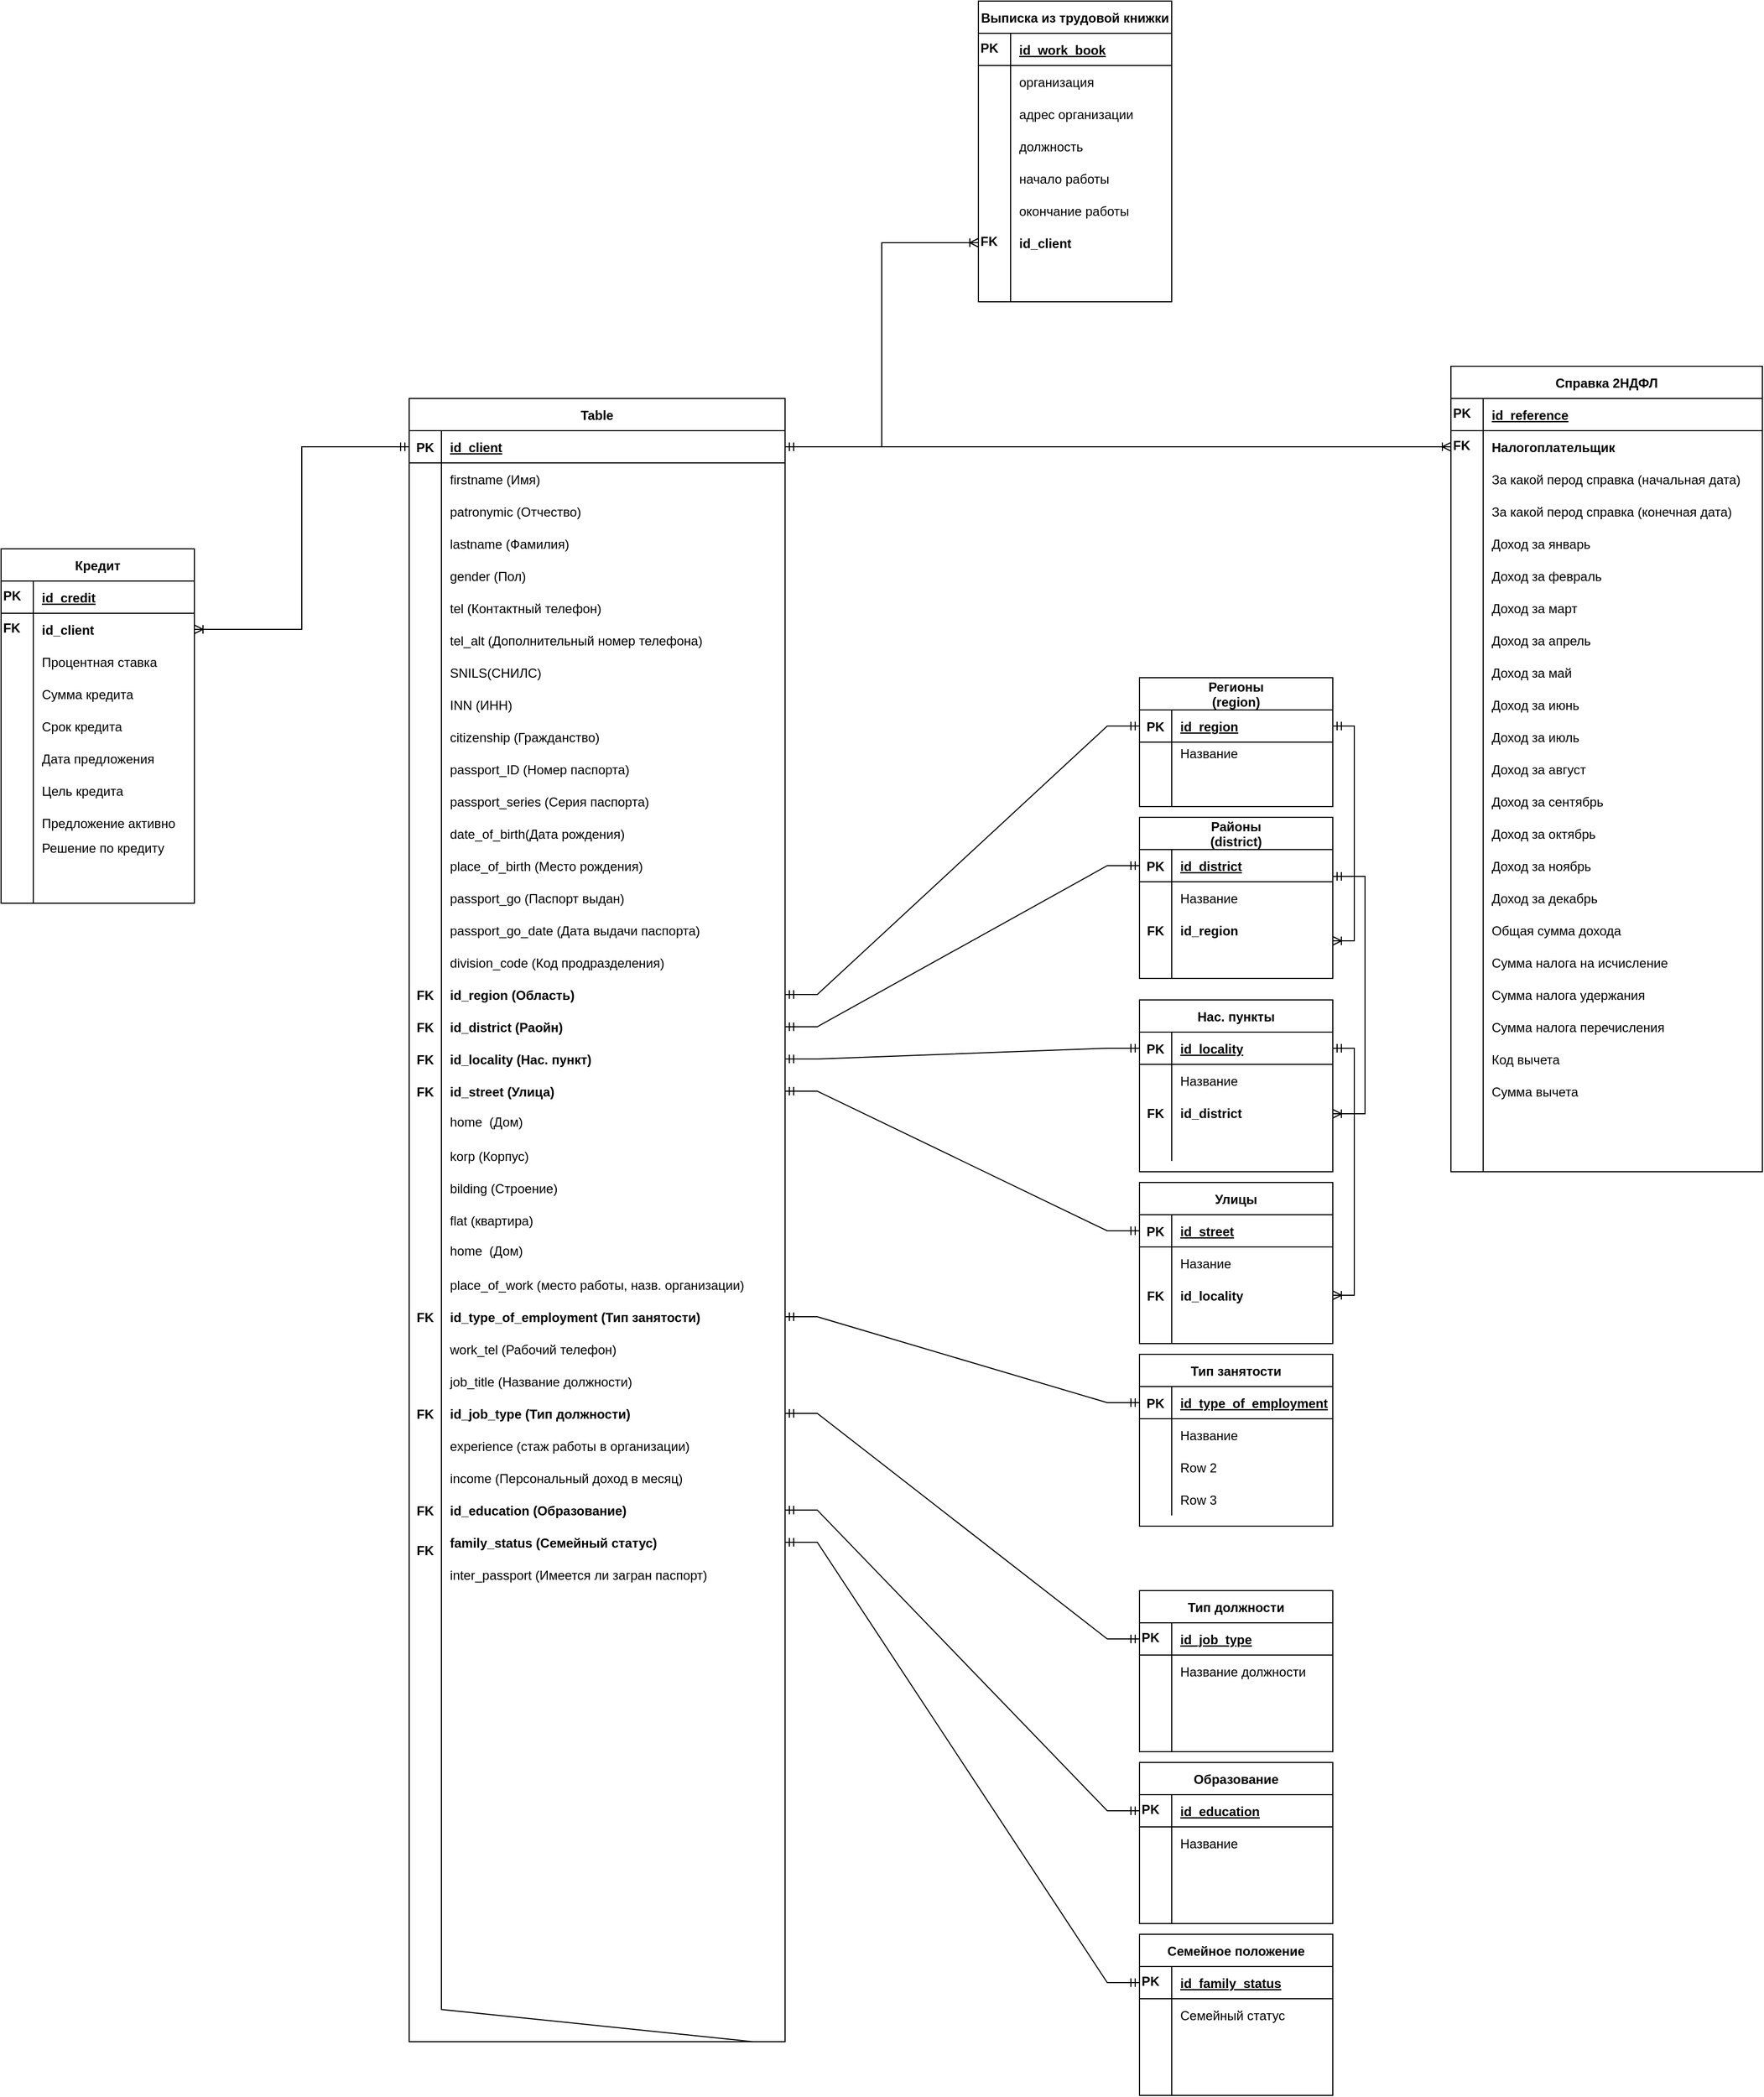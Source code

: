 <mxfile version="15.8.6" type="device"><diagram id="R2lEEEUBdFMjLlhIrx00" name="Page-1"><mxGraphModel dx="1707" dy="1557" grid="1" gridSize="10" guides="1" tooltips="1" connect="1" arrows="1" fold="1" page="1" pageScale="1" pageWidth="850" pageHeight="1100" math="0" shadow="0" extFonts="Permanent Marker^https://fonts.googleapis.com/css?family=Permanent+Marker"><root><mxCell id="0"/><mxCell id="1" parent="0"/><mxCell id="LvWmb32t0XES1ZcVtWQh-1" value="Table" style="shape=table;startSize=30;container=1;collapsible=1;childLayout=tableLayout;fixedRows=1;rowLines=0;fontStyle=1;align=center;resizeLast=1;" parent="1" vertex="1"><mxGeometry x="30" y="60" width="350" height="1530" as="geometry"/></mxCell><mxCell id="LvWmb32t0XES1ZcVtWQh-2" value="" style="shape=partialRectangle;collapsible=0;dropTarget=0;pointerEvents=0;fillColor=none;top=0;left=0;bottom=1;right=0;points=[[0,0.5],[1,0.5]];portConstraint=eastwest;" parent="LvWmb32t0XES1ZcVtWQh-1" vertex="1"><mxGeometry y="30" width="350" height="30" as="geometry"/></mxCell><mxCell id="LvWmb32t0XES1ZcVtWQh-3" value="PK" style="shape=partialRectangle;connectable=0;fillColor=none;top=0;left=0;bottom=0;right=0;fontStyle=1;overflow=hidden;" parent="LvWmb32t0XES1ZcVtWQh-2" vertex="1"><mxGeometry width="30" height="30" as="geometry"><mxRectangle width="30" height="30" as="alternateBounds"/></mxGeometry></mxCell><mxCell id="LvWmb32t0XES1ZcVtWQh-4" value="id_client" style="shape=partialRectangle;connectable=0;fillColor=none;top=0;left=0;bottom=0;right=0;align=left;spacingLeft=6;fontStyle=5;overflow=hidden;" parent="LvWmb32t0XES1ZcVtWQh-2" vertex="1"><mxGeometry x="30" width="320" height="30" as="geometry"><mxRectangle width="320" height="30" as="alternateBounds"/></mxGeometry></mxCell><mxCell id="LvWmb32t0XES1ZcVtWQh-5" value="" style="shape=partialRectangle;collapsible=0;dropTarget=0;pointerEvents=0;fillColor=none;top=0;left=0;bottom=0;right=0;points=[[0,0.5],[1,0.5]];portConstraint=eastwest;" parent="LvWmb32t0XES1ZcVtWQh-1" vertex="1"><mxGeometry y="60" width="350" height="30" as="geometry"/></mxCell><mxCell id="LvWmb32t0XES1ZcVtWQh-6" value="" style="shape=partialRectangle;connectable=0;fillColor=none;top=0;left=0;bottom=0;right=0;editable=1;overflow=hidden;" parent="LvWmb32t0XES1ZcVtWQh-5" vertex="1"><mxGeometry width="30" height="30" as="geometry"><mxRectangle width="30" height="30" as="alternateBounds"/></mxGeometry></mxCell><mxCell id="LvWmb32t0XES1ZcVtWQh-7" value="firstname (Имя)" style="shape=partialRectangle;connectable=0;fillColor=none;top=0;left=0;bottom=0;right=0;align=left;spacingLeft=6;overflow=hidden;" parent="LvWmb32t0XES1ZcVtWQh-5" vertex="1"><mxGeometry x="30" width="320" height="30" as="geometry"><mxRectangle width="320" height="30" as="alternateBounds"/></mxGeometry></mxCell><mxCell id="LvWmb32t0XES1ZcVtWQh-8" value="" style="shape=partialRectangle;collapsible=0;dropTarget=0;pointerEvents=0;fillColor=none;top=0;left=0;bottom=0;right=0;points=[[0,0.5],[1,0.5]];portConstraint=eastwest;" parent="LvWmb32t0XES1ZcVtWQh-1" vertex="1"><mxGeometry y="90" width="350" height="30" as="geometry"/></mxCell><mxCell id="LvWmb32t0XES1ZcVtWQh-9" value="" style="shape=partialRectangle;connectable=0;fillColor=none;top=0;left=0;bottom=0;right=0;editable=1;overflow=hidden;" parent="LvWmb32t0XES1ZcVtWQh-8" vertex="1"><mxGeometry width="30" height="30" as="geometry"><mxRectangle width="30" height="30" as="alternateBounds"/></mxGeometry></mxCell><mxCell id="LvWmb32t0XES1ZcVtWQh-10" value="patronymic (Отчество)" style="shape=partialRectangle;connectable=0;fillColor=none;top=0;left=0;bottom=0;right=0;align=left;spacingLeft=6;overflow=hidden;" parent="LvWmb32t0XES1ZcVtWQh-8" vertex="1"><mxGeometry x="30" width="320" height="30" as="geometry"><mxRectangle width="320" height="30" as="alternateBounds"/></mxGeometry></mxCell><mxCell id="LvWmb32t0XES1ZcVtWQh-11" value="" style="shape=partialRectangle;collapsible=0;dropTarget=0;pointerEvents=0;fillColor=none;top=0;left=0;bottom=0;right=0;points=[[0,0.5],[1,0.5]];portConstraint=eastwest;" parent="LvWmb32t0XES1ZcVtWQh-1" vertex="1"><mxGeometry y="120" width="350" height="30" as="geometry"/></mxCell><mxCell id="LvWmb32t0XES1ZcVtWQh-12" value="" style="shape=partialRectangle;connectable=0;fillColor=none;top=0;left=0;bottom=0;right=0;editable=1;overflow=hidden;" parent="LvWmb32t0XES1ZcVtWQh-11" vertex="1"><mxGeometry width="30" height="30" as="geometry"><mxRectangle width="30" height="30" as="alternateBounds"/></mxGeometry></mxCell><mxCell id="LvWmb32t0XES1ZcVtWQh-13" value="lastname (Фамилия)" style="shape=partialRectangle;connectable=0;fillColor=none;top=0;left=0;bottom=0;right=0;align=left;spacingLeft=6;overflow=hidden;" parent="LvWmb32t0XES1ZcVtWQh-11" vertex="1"><mxGeometry x="30" width="320" height="30" as="geometry"><mxRectangle width="320" height="30" as="alternateBounds"/></mxGeometry></mxCell><mxCell id="LvWmb32t0XES1ZcVtWQh-14" value="" style="shape=partialRectangle;collapsible=0;dropTarget=0;pointerEvents=0;fillColor=none;top=0;left=0;bottom=0;right=0;points=[[0,0.5],[1,0.5]];portConstraint=eastwest;" parent="LvWmb32t0XES1ZcVtWQh-1" vertex="1"><mxGeometry y="150" width="350" height="30" as="geometry"/></mxCell><mxCell id="LvWmb32t0XES1ZcVtWQh-15" value="" style="shape=partialRectangle;connectable=0;fillColor=none;top=0;left=0;bottom=0;right=0;editable=1;overflow=hidden;" parent="LvWmb32t0XES1ZcVtWQh-14" vertex="1"><mxGeometry width="30" height="30" as="geometry"><mxRectangle width="30" height="30" as="alternateBounds"/></mxGeometry></mxCell><mxCell id="LvWmb32t0XES1ZcVtWQh-16" value="gender (Пол)" style="shape=partialRectangle;connectable=0;fillColor=none;top=0;left=0;bottom=0;right=0;align=left;spacingLeft=6;overflow=hidden;" parent="LvWmb32t0XES1ZcVtWQh-14" vertex="1"><mxGeometry x="30" width="320" height="30" as="geometry"><mxRectangle width="320" height="30" as="alternateBounds"/></mxGeometry></mxCell><mxCell id="LvWmb32t0XES1ZcVtWQh-17" value="" style="shape=partialRectangle;collapsible=0;dropTarget=0;pointerEvents=0;fillColor=none;top=0;left=0;bottom=0;right=0;points=[[0,0.5],[1,0.5]];portConstraint=eastwest;" parent="LvWmb32t0XES1ZcVtWQh-1" vertex="1"><mxGeometry y="180" width="350" height="30" as="geometry"/></mxCell><mxCell id="LvWmb32t0XES1ZcVtWQh-18" value="" style="shape=partialRectangle;connectable=0;fillColor=none;top=0;left=0;bottom=0;right=0;editable=1;overflow=hidden;" parent="LvWmb32t0XES1ZcVtWQh-17" vertex="1"><mxGeometry width="30" height="30" as="geometry"><mxRectangle width="30" height="30" as="alternateBounds"/></mxGeometry></mxCell><mxCell id="LvWmb32t0XES1ZcVtWQh-19" value="tel (Контактный телефон)" style="shape=partialRectangle;connectable=0;fillColor=none;top=0;left=0;bottom=0;right=0;align=left;spacingLeft=6;overflow=hidden;" parent="LvWmb32t0XES1ZcVtWQh-17" vertex="1"><mxGeometry x="30" width="320" height="30" as="geometry"><mxRectangle width="320" height="30" as="alternateBounds"/></mxGeometry></mxCell><mxCell id="LvWmb32t0XES1ZcVtWQh-321" value="" style="shape=partialRectangle;collapsible=0;dropTarget=0;pointerEvents=0;fillColor=none;top=0;left=0;bottom=0;right=0;points=[[0,0.5],[1,0.5]];portConstraint=eastwest;" parent="LvWmb32t0XES1ZcVtWQh-1" vertex="1"><mxGeometry y="210" width="350" height="30" as="geometry"/></mxCell><mxCell id="LvWmb32t0XES1ZcVtWQh-322" value="" style="shape=partialRectangle;connectable=0;fillColor=none;top=0;left=0;bottom=0;right=0;editable=1;overflow=hidden;" parent="LvWmb32t0XES1ZcVtWQh-321" vertex="1"><mxGeometry width="30" height="30" as="geometry"><mxRectangle width="30" height="30" as="alternateBounds"/></mxGeometry></mxCell><mxCell id="LvWmb32t0XES1ZcVtWQh-323" value="tel_alt (Дополнительный номер телефона)" style="shape=partialRectangle;connectable=0;fillColor=none;top=0;left=0;bottom=0;right=0;align=left;spacingLeft=6;overflow=hidden;" parent="LvWmb32t0XES1ZcVtWQh-321" vertex="1"><mxGeometry x="30" width="320" height="30" as="geometry"><mxRectangle width="320" height="30" as="alternateBounds"/></mxGeometry></mxCell><mxCell id="LvWmb32t0XES1ZcVtWQh-23" value="" style="shape=partialRectangle;collapsible=0;dropTarget=0;pointerEvents=0;fillColor=none;top=0;left=0;bottom=0;right=0;points=[[0,0.5],[1,0.5]];portConstraint=eastwest;" parent="LvWmb32t0XES1ZcVtWQh-1" vertex="1"><mxGeometry y="240" width="350" height="30" as="geometry"/></mxCell><mxCell id="LvWmb32t0XES1ZcVtWQh-24" value="" style="shape=partialRectangle;connectable=0;fillColor=none;top=0;left=0;bottom=0;right=0;editable=1;overflow=hidden;" parent="LvWmb32t0XES1ZcVtWQh-23" vertex="1"><mxGeometry width="30" height="30" as="geometry"><mxRectangle width="30" height="30" as="alternateBounds"/></mxGeometry></mxCell><mxCell id="LvWmb32t0XES1ZcVtWQh-25" value="SNILS(СНИЛС)" style="shape=partialRectangle;connectable=0;fillColor=none;top=0;left=0;bottom=0;right=0;align=left;spacingLeft=6;overflow=hidden;" parent="LvWmb32t0XES1ZcVtWQh-23" vertex="1"><mxGeometry x="30" width="320" height="30" as="geometry"><mxRectangle width="320" height="30" as="alternateBounds"/></mxGeometry></mxCell><mxCell id="LvWmb32t0XES1ZcVtWQh-26" value="" style="shape=partialRectangle;collapsible=0;dropTarget=0;pointerEvents=0;fillColor=none;top=0;left=0;bottom=0;right=0;points=[[0,0.5],[1,0.5]];portConstraint=eastwest;" parent="LvWmb32t0XES1ZcVtWQh-1" vertex="1"><mxGeometry y="270" width="350" height="30" as="geometry"/></mxCell><mxCell id="LvWmb32t0XES1ZcVtWQh-27" value="" style="shape=partialRectangle;connectable=0;fillColor=none;top=0;left=0;bottom=0;right=0;editable=1;overflow=hidden;" parent="LvWmb32t0XES1ZcVtWQh-26" vertex="1"><mxGeometry width="30" height="30" as="geometry"><mxRectangle width="30" height="30" as="alternateBounds"/></mxGeometry></mxCell><mxCell id="LvWmb32t0XES1ZcVtWQh-28" value="INN (ИНН)" style="shape=partialRectangle;connectable=0;fillColor=none;top=0;left=0;bottom=0;right=0;align=left;spacingLeft=6;overflow=hidden;" parent="LvWmb32t0XES1ZcVtWQh-26" vertex="1"><mxGeometry x="30" width="320" height="30" as="geometry"><mxRectangle width="320" height="30" as="alternateBounds"/></mxGeometry></mxCell><mxCell id="LvWmb32t0XES1ZcVtWQh-29" value="" style="shape=partialRectangle;collapsible=0;dropTarget=0;pointerEvents=0;fillColor=none;top=0;left=0;bottom=0;right=0;points=[[0,0.5],[1,0.5]];portConstraint=eastwest;" parent="LvWmb32t0XES1ZcVtWQh-1" vertex="1"><mxGeometry y="300" width="350" height="30" as="geometry"/></mxCell><mxCell id="LvWmb32t0XES1ZcVtWQh-30" value="" style="shape=partialRectangle;connectable=0;fillColor=none;top=0;left=0;bottom=0;right=0;editable=1;overflow=hidden;" parent="LvWmb32t0XES1ZcVtWQh-29" vertex="1"><mxGeometry width="30" height="30" as="geometry"><mxRectangle width="30" height="30" as="alternateBounds"/></mxGeometry></mxCell><mxCell id="LvWmb32t0XES1ZcVtWQh-31" value="citizenship (Гражданство)" style="shape=partialRectangle;connectable=0;fillColor=none;top=0;left=0;bottom=0;right=0;align=left;spacingLeft=6;overflow=hidden;" parent="LvWmb32t0XES1ZcVtWQh-29" vertex="1"><mxGeometry x="30" width="320" height="30" as="geometry"><mxRectangle width="320" height="30" as="alternateBounds"/></mxGeometry></mxCell><mxCell id="LvWmb32t0XES1ZcVtWQh-32" value="" style="shape=partialRectangle;collapsible=0;dropTarget=0;pointerEvents=0;fillColor=none;top=0;left=0;bottom=0;right=0;points=[[0,0.5],[1,0.5]];portConstraint=eastwest;" parent="LvWmb32t0XES1ZcVtWQh-1" vertex="1"><mxGeometry y="330" width="350" height="30" as="geometry"/></mxCell><mxCell id="LvWmb32t0XES1ZcVtWQh-33" value="" style="shape=partialRectangle;connectable=0;fillColor=none;top=0;left=0;bottom=0;right=0;editable=1;overflow=hidden;" parent="LvWmb32t0XES1ZcVtWQh-32" vertex="1"><mxGeometry width="30" height="30" as="geometry"><mxRectangle width="30" height="30" as="alternateBounds"/></mxGeometry></mxCell><mxCell id="LvWmb32t0XES1ZcVtWQh-34" value="passport_ID (Номер паспорта)" style="shape=partialRectangle;connectable=0;fillColor=none;top=0;left=0;bottom=0;right=0;align=left;spacingLeft=6;overflow=hidden;" parent="LvWmb32t0XES1ZcVtWQh-32" vertex="1"><mxGeometry x="30" width="320" height="30" as="geometry"><mxRectangle width="320" height="30" as="alternateBounds"/></mxGeometry></mxCell><mxCell id="LvWmb32t0XES1ZcVtWQh-35" value="" style="shape=partialRectangle;collapsible=0;dropTarget=0;pointerEvents=0;fillColor=none;top=0;left=0;bottom=0;right=0;points=[[0,0.5],[1,0.5]];portConstraint=eastwest;" parent="LvWmb32t0XES1ZcVtWQh-1" vertex="1"><mxGeometry y="360" width="350" height="30" as="geometry"/></mxCell><mxCell id="LvWmb32t0XES1ZcVtWQh-36" value="" style="shape=partialRectangle;connectable=0;fillColor=none;top=0;left=0;bottom=0;right=0;editable=1;overflow=hidden;" parent="LvWmb32t0XES1ZcVtWQh-35" vertex="1"><mxGeometry width="30" height="30" as="geometry"><mxRectangle width="30" height="30" as="alternateBounds"/></mxGeometry></mxCell><mxCell id="LvWmb32t0XES1ZcVtWQh-37" value="passport_series (Серия паспорта)" style="shape=partialRectangle;connectable=0;fillColor=none;top=0;left=0;bottom=0;right=0;align=left;spacingLeft=6;overflow=hidden;" parent="LvWmb32t0XES1ZcVtWQh-35" vertex="1"><mxGeometry x="30" width="320" height="30" as="geometry"><mxRectangle width="320" height="30" as="alternateBounds"/></mxGeometry></mxCell><mxCell id="LvWmb32t0XES1ZcVtWQh-38" value="" style="shape=partialRectangle;collapsible=0;dropTarget=0;pointerEvents=0;fillColor=none;top=0;left=0;bottom=0;right=0;points=[[0,0.5],[1,0.5]];portConstraint=eastwest;" parent="LvWmb32t0XES1ZcVtWQh-1" vertex="1"><mxGeometry y="390" width="350" height="30" as="geometry"/></mxCell><mxCell id="LvWmb32t0XES1ZcVtWQh-39" value="" style="shape=partialRectangle;connectable=0;fillColor=none;top=0;left=0;bottom=0;right=0;editable=1;overflow=hidden;" parent="LvWmb32t0XES1ZcVtWQh-38" vertex="1"><mxGeometry width="30" height="30" as="geometry"><mxRectangle width="30" height="30" as="alternateBounds"/></mxGeometry></mxCell><mxCell id="LvWmb32t0XES1ZcVtWQh-40" value="date_of_birth(Дата рождения)" style="shape=partialRectangle;connectable=0;fillColor=none;top=0;left=0;bottom=0;right=0;align=left;spacingLeft=6;overflow=hidden;" parent="LvWmb32t0XES1ZcVtWQh-38" vertex="1"><mxGeometry x="30" width="320" height="30" as="geometry"><mxRectangle width="320" height="30" as="alternateBounds"/></mxGeometry></mxCell><mxCell id="LvWmb32t0XES1ZcVtWQh-41" value="" style="shape=partialRectangle;collapsible=0;dropTarget=0;pointerEvents=0;fillColor=none;top=0;left=0;bottom=0;right=0;points=[[0,0.5],[1,0.5]];portConstraint=eastwest;" parent="LvWmb32t0XES1ZcVtWQh-1" vertex="1"><mxGeometry y="420" width="350" height="30" as="geometry"/></mxCell><mxCell id="LvWmb32t0XES1ZcVtWQh-42" value="" style="shape=partialRectangle;connectable=0;fillColor=none;top=0;left=0;bottom=0;right=0;editable=1;overflow=hidden;" parent="LvWmb32t0XES1ZcVtWQh-41" vertex="1"><mxGeometry width="30" height="30" as="geometry"><mxRectangle width="30" height="30" as="alternateBounds"/></mxGeometry></mxCell><mxCell id="LvWmb32t0XES1ZcVtWQh-43" value="place_of_birth (Место рождения)" style="shape=partialRectangle;connectable=0;fillColor=none;top=0;left=0;bottom=0;right=0;align=left;spacingLeft=6;overflow=hidden;" parent="LvWmb32t0XES1ZcVtWQh-41" vertex="1"><mxGeometry x="30" width="320" height="30" as="geometry"><mxRectangle width="320" height="30" as="alternateBounds"/></mxGeometry></mxCell><mxCell id="LvWmb32t0XES1ZcVtWQh-44" value="" style="shape=partialRectangle;collapsible=0;dropTarget=0;pointerEvents=0;fillColor=none;top=0;left=0;bottom=0;right=0;points=[[0,0.5],[1,0.5]];portConstraint=eastwest;" parent="LvWmb32t0XES1ZcVtWQh-1" vertex="1"><mxGeometry y="450" width="350" height="30" as="geometry"/></mxCell><mxCell id="LvWmb32t0XES1ZcVtWQh-45" value="" style="shape=partialRectangle;connectable=0;fillColor=none;top=0;left=0;bottom=0;right=0;editable=1;overflow=hidden;" parent="LvWmb32t0XES1ZcVtWQh-44" vertex="1"><mxGeometry width="30" height="30" as="geometry"><mxRectangle width="30" height="30" as="alternateBounds"/></mxGeometry></mxCell><mxCell id="LvWmb32t0XES1ZcVtWQh-46" value="passport_go (Паспорт выдан)" style="shape=partialRectangle;connectable=0;fillColor=none;top=0;left=0;bottom=0;right=0;align=left;spacingLeft=6;overflow=hidden;" parent="LvWmb32t0XES1ZcVtWQh-44" vertex="1"><mxGeometry x="30" width="320" height="30" as="geometry"><mxRectangle width="320" height="30" as="alternateBounds"/></mxGeometry></mxCell><mxCell id="LvWmb32t0XES1ZcVtWQh-47" value="" style="shape=partialRectangle;collapsible=0;dropTarget=0;pointerEvents=0;fillColor=none;top=0;left=0;bottom=0;right=0;points=[[0,0.5],[1,0.5]];portConstraint=eastwest;" parent="LvWmb32t0XES1ZcVtWQh-1" vertex="1"><mxGeometry y="480" width="350" height="30" as="geometry"/></mxCell><mxCell id="LvWmb32t0XES1ZcVtWQh-48" value="" style="shape=partialRectangle;connectable=0;fillColor=none;top=0;left=0;bottom=0;right=0;editable=1;overflow=hidden;" parent="LvWmb32t0XES1ZcVtWQh-47" vertex="1"><mxGeometry width="30" height="30" as="geometry"><mxRectangle width="30" height="30" as="alternateBounds"/></mxGeometry></mxCell><mxCell id="LvWmb32t0XES1ZcVtWQh-49" value="passport_go_date (Дата выдачи паспорта)" style="shape=partialRectangle;connectable=0;fillColor=none;top=0;left=0;bottom=0;right=0;align=left;spacingLeft=6;overflow=hidden;" parent="LvWmb32t0XES1ZcVtWQh-47" vertex="1"><mxGeometry x="30" width="320" height="30" as="geometry"><mxRectangle width="320" height="30" as="alternateBounds"/></mxGeometry></mxCell><mxCell id="LvWmb32t0XES1ZcVtWQh-50" value="" style="shape=partialRectangle;collapsible=0;dropTarget=0;pointerEvents=0;fillColor=none;top=0;left=0;bottom=0;right=0;points=[[0,0.5],[1,0.5]];portConstraint=eastwest;" parent="LvWmb32t0XES1ZcVtWQh-1" vertex="1"><mxGeometry y="510" width="350" height="30" as="geometry"/></mxCell><mxCell id="LvWmb32t0XES1ZcVtWQh-51" value="" style="shape=partialRectangle;connectable=0;fillColor=none;top=0;left=0;bottom=0;right=0;editable=1;overflow=hidden;" parent="LvWmb32t0XES1ZcVtWQh-50" vertex="1"><mxGeometry width="30" height="30" as="geometry"><mxRectangle width="30" height="30" as="alternateBounds"/></mxGeometry></mxCell><mxCell id="LvWmb32t0XES1ZcVtWQh-52" value="division_code (Код продразделения)" style="shape=partialRectangle;connectable=0;fillColor=none;top=0;left=0;bottom=0;right=0;align=left;spacingLeft=6;overflow=hidden;" parent="LvWmb32t0XES1ZcVtWQh-50" vertex="1"><mxGeometry x="30" width="320" height="30" as="geometry"><mxRectangle width="320" height="30" as="alternateBounds"/></mxGeometry></mxCell><mxCell id="LvWmb32t0XES1ZcVtWQh-53" value="" style="shape=partialRectangle;collapsible=0;dropTarget=0;pointerEvents=0;fillColor=none;top=0;left=0;bottom=0;right=0;points=[[0,0.5],[1,0.5]];portConstraint=eastwest;" parent="LvWmb32t0XES1ZcVtWQh-1" vertex="1"><mxGeometry y="540" width="350" height="30" as="geometry"/></mxCell><mxCell id="LvWmb32t0XES1ZcVtWQh-54" value="FK" style="shape=partialRectangle;connectable=0;fillColor=none;top=0;left=0;bottom=0;right=0;editable=1;overflow=hidden;fontStyle=1" parent="LvWmb32t0XES1ZcVtWQh-53" vertex="1"><mxGeometry width="30" height="30" as="geometry"><mxRectangle width="30" height="30" as="alternateBounds"/></mxGeometry></mxCell><mxCell id="LvWmb32t0XES1ZcVtWQh-55" value="id_region (Область)" style="shape=partialRectangle;connectable=0;fillColor=none;top=0;left=0;bottom=0;right=0;align=left;spacingLeft=6;overflow=hidden;fontStyle=1" parent="LvWmb32t0XES1ZcVtWQh-53" vertex="1"><mxGeometry x="30" width="320" height="30" as="geometry"><mxRectangle width="320" height="30" as="alternateBounds"/></mxGeometry></mxCell><mxCell id="LvWmb32t0XES1ZcVtWQh-83" value="" style="shape=partialRectangle;collapsible=0;dropTarget=0;pointerEvents=0;fillColor=none;top=0;left=0;bottom=0;right=0;points=[[0,0.5],[1,0.5]];portConstraint=eastwest;" parent="LvWmb32t0XES1ZcVtWQh-1" vertex="1"><mxGeometry y="570" width="350" height="30" as="geometry"/></mxCell><mxCell id="LvWmb32t0XES1ZcVtWQh-84" value="FK" style="shape=partialRectangle;connectable=0;fillColor=none;top=0;left=0;bottom=0;right=0;editable=1;overflow=hidden;fontStyle=1" parent="LvWmb32t0XES1ZcVtWQh-83" vertex="1"><mxGeometry width="30" height="30" as="geometry"><mxRectangle width="30" height="30" as="alternateBounds"/></mxGeometry></mxCell><mxCell id="LvWmb32t0XES1ZcVtWQh-85" value="id_district (Раойн)" style="shape=partialRectangle;connectable=0;fillColor=none;top=0;left=0;bottom=0;right=0;align=left;spacingLeft=6;overflow=hidden;fontStyle=1" parent="LvWmb32t0XES1ZcVtWQh-83" vertex="1"><mxGeometry x="30" width="320" height="30" as="geometry"><mxRectangle width="320" height="30" as="alternateBounds"/></mxGeometry></mxCell><mxCell id="LvWmb32t0XES1ZcVtWQh-86" value="" style="shape=partialRectangle;collapsible=0;dropTarget=0;pointerEvents=0;fillColor=none;top=0;left=0;bottom=0;right=0;points=[[0,0.5],[1,0.5]];portConstraint=eastwest;" parent="LvWmb32t0XES1ZcVtWQh-1" vertex="1"><mxGeometry y="600" width="350" height="30" as="geometry"/></mxCell><mxCell id="LvWmb32t0XES1ZcVtWQh-87" value="FK" style="shape=partialRectangle;connectable=0;fillColor=none;top=0;left=0;bottom=0;right=0;editable=1;overflow=hidden;fontStyle=1" parent="LvWmb32t0XES1ZcVtWQh-86" vertex="1"><mxGeometry width="30" height="30" as="geometry"><mxRectangle width="30" height="30" as="alternateBounds"/></mxGeometry></mxCell><mxCell id="LvWmb32t0XES1ZcVtWQh-88" value="id_locality (Нас. пункт)" style="shape=partialRectangle;connectable=0;fillColor=none;top=0;left=0;bottom=0;right=0;align=left;spacingLeft=6;overflow=hidden;fontStyle=1" parent="LvWmb32t0XES1ZcVtWQh-86" vertex="1"><mxGeometry x="30" width="320" height="30" as="geometry"><mxRectangle width="320" height="30" as="alternateBounds"/></mxGeometry></mxCell><mxCell id="LvWmb32t0XES1ZcVtWQh-89" value="" style="shape=partialRectangle;collapsible=0;dropTarget=0;pointerEvents=0;fillColor=none;top=0;left=0;bottom=0;right=0;points=[[0,0.5],[1,0.5]];portConstraint=eastwest;" parent="LvWmb32t0XES1ZcVtWQh-1" vertex="1"><mxGeometry y="630" width="350" height="30" as="geometry"/></mxCell><mxCell id="LvWmb32t0XES1ZcVtWQh-90" value="FK" style="shape=partialRectangle;connectable=0;fillColor=none;top=0;left=0;bottom=0;right=0;editable=1;overflow=hidden;fontStyle=1" parent="LvWmb32t0XES1ZcVtWQh-89" vertex="1"><mxGeometry width="30" height="30" as="geometry"><mxRectangle width="30" height="30" as="alternateBounds"/></mxGeometry></mxCell><mxCell id="LvWmb32t0XES1ZcVtWQh-91" value="id_street (Улица)" style="shape=partialRectangle;connectable=0;fillColor=none;top=0;left=0;bottom=0;right=0;align=left;spacingLeft=6;overflow=hidden;fontStyle=1" parent="LvWmb32t0XES1ZcVtWQh-89" vertex="1"><mxGeometry x="30" width="320" height="30" as="geometry"><mxRectangle width="320" height="30" as="alternateBounds"/></mxGeometry></mxCell><mxCell id="LvWmb32t0XES1ZcVtWQh-203" value="" style="shape=partialRectangle;collapsible=0;dropTarget=0;pointerEvents=0;fillColor=none;top=0;left=0;bottom=0;right=0;points=[[0,0.5],[1,0.5]];portConstraint=eastwest;" parent="LvWmb32t0XES1ZcVtWQh-1" vertex="1"><mxGeometry y="660" width="350" height="30" as="geometry"/></mxCell><mxCell id="LvWmb32t0XES1ZcVtWQh-204" value="" style="shape=partialRectangle;connectable=0;fillColor=none;top=0;left=0;bottom=0;right=0;editable=1;overflow=hidden;fontStyle=1" parent="LvWmb32t0XES1ZcVtWQh-203" vertex="1"><mxGeometry width="30" height="30" as="geometry"><mxRectangle width="30" height="30" as="alternateBounds"/></mxGeometry></mxCell><mxCell id="LvWmb32t0XES1ZcVtWQh-205" value="home  (Дом)&#10;" style="shape=partialRectangle;connectable=0;fillColor=none;top=0;left=0;bottom=0;right=0;align=left;spacingLeft=6;overflow=hidden;fontStyle=0;verticalAlign=top;" parent="LvWmb32t0XES1ZcVtWQh-203" vertex="1"><mxGeometry x="30" width="320" height="30" as="geometry"><mxRectangle width="320" height="30" as="alternateBounds"/></mxGeometry></mxCell><mxCell id="LvWmb32t0XES1ZcVtWQh-206" value="" style="shape=partialRectangle;collapsible=0;dropTarget=0;pointerEvents=0;fillColor=none;top=0;left=0;bottom=0;right=0;points=[[0,0.5],[1,0.5]];portConstraint=eastwest;" parent="LvWmb32t0XES1ZcVtWQh-1" vertex="1"><mxGeometry y="690" width="350" height="30" as="geometry"/></mxCell><mxCell id="LvWmb32t0XES1ZcVtWQh-207" value="" style="shape=partialRectangle;connectable=0;fillColor=none;top=0;left=0;bottom=0;right=0;editable=1;overflow=hidden;fontStyle=1" parent="LvWmb32t0XES1ZcVtWQh-206" vertex="1"><mxGeometry width="30" height="30" as="geometry"><mxRectangle width="30" height="30" as="alternateBounds"/></mxGeometry></mxCell><mxCell id="LvWmb32t0XES1ZcVtWQh-208" value="korp (Корпус)" style="shape=partialRectangle;connectable=0;fillColor=none;top=0;left=0;bottom=0;right=0;align=left;spacingLeft=6;overflow=hidden;fontStyle=0" parent="LvWmb32t0XES1ZcVtWQh-206" vertex="1"><mxGeometry x="30" width="320" height="30" as="geometry"><mxRectangle width="320" height="30" as="alternateBounds"/></mxGeometry></mxCell><mxCell id="LvWmb32t0XES1ZcVtWQh-209" value="" style="shape=partialRectangle;collapsible=0;dropTarget=0;pointerEvents=0;fillColor=none;top=0;left=0;bottom=0;right=0;points=[[0,0.5],[1,0.5]];portConstraint=eastwest;" parent="LvWmb32t0XES1ZcVtWQh-1" vertex="1"><mxGeometry y="720" width="350" height="30" as="geometry"/></mxCell><mxCell id="LvWmb32t0XES1ZcVtWQh-210" value="" style="shape=partialRectangle;connectable=0;fillColor=none;top=0;left=0;bottom=0;right=0;editable=1;overflow=hidden;fontStyle=1" parent="LvWmb32t0XES1ZcVtWQh-209" vertex="1"><mxGeometry width="30" height="30" as="geometry"><mxRectangle width="30" height="30" as="alternateBounds"/></mxGeometry></mxCell><mxCell id="LvWmb32t0XES1ZcVtWQh-211" value="bilding (Строение)" style="shape=partialRectangle;connectable=0;fillColor=none;top=0;left=0;bottom=0;right=0;align=left;spacingLeft=6;overflow=hidden;fontStyle=0" parent="LvWmb32t0XES1ZcVtWQh-209" vertex="1"><mxGeometry x="30" width="320" height="30" as="geometry"><mxRectangle width="320" height="30" as="alternateBounds"/></mxGeometry></mxCell><mxCell id="LvWmb32t0XES1ZcVtWQh-77" value="" style="shape=partialRectangle;collapsible=0;dropTarget=0;pointerEvents=0;fillColor=none;top=0;left=0;bottom=0;right=0;points=[[0,0.5],[1,0.5]];portConstraint=eastwest;" parent="LvWmb32t0XES1ZcVtWQh-1" vertex="1"><mxGeometry y="750" width="350" height="30" as="geometry"/></mxCell><mxCell id="LvWmb32t0XES1ZcVtWQh-78" value="" style="shape=partialRectangle;connectable=0;fillColor=none;top=0;left=0;bottom=0;right=0;editable=1;overflow=hidden;" parent="LvWmb32t0XES1ZcVtWQh-77" vertex="1"><mxGeometry width="30" height="30" as="geometry"><mxRectangle width="30" height="30" as="alternateBounds"/></mxGeometry></mxCell><mxCell id="LvWmb32t0XES1ZcVtWQh-79" value="flat (квартира)" style="shape=partialRectangle;connectable=0;fillColor=none;top=0;left=0;bottom=0;right=0;align=left;spacingLeft=6;overflow=hidden;" parent="LvWmb32t0XES1ZcVtWQh-77" vertex="1"><mxGeometry x="30" width="320" height="30" as="geometry"><mxRectangle width="320" height="30" as="alternateBounds"/></mxGeometry></mxCell><mxCell id="LvWmb32t0XES1ZcVtWQh-306" value="" style="shape=partialRectangle;collapsible=0;dropTarget=0;pointerEvents=0;fillColor=none;top=0;left=0;bottom=0;right=0;points=[[0,0.5],[1,0.5]];portConstraint=eastwest;" parent="LvWmb32t0XES1ZcVtWQh-1" vertex="1"><mxGeometry y="780" width="350" height="30" as="geometry"/></mxCell><mxCell id="LvWmb32t0XES1ZcVtWQh-307" value="" style="shape=partialRectangle;connectable=0;fillColor=none;top=0;left=0;bottom=0;right=0;editable=1;overflow=hidden;fontStyle=1" parent="LvWmb32t0XES1ZcVtWQh-306" vertex="1"><mxGeometry width="30" height="30" as="geometry"><mxRectangle width="30" height="30" as="alternateBounds"/></mxGeometry></mxCell><mxCell id="LvWmb32t0XES1ZcVtWQh-308" value="home  (Дом)&#10;" style="shape=partialRectangle;connectable=0;fillColor=none;top=0;left=0;bottom=0;right=0;align=left;spacingLeft=6;overflow=hidden;fontStyle=0;verticalAlign=top;" parent="LvWmb32t0XES1ZcVtWQh-306" vertex="1"><mxGeometry x="30" width="320" height="30" as="geometry"><mxRectangle width="320" height="30" as="alternateBounds"/></mxGeometry></mxCell><mxCell id="LvWmb32t0XES1ZcVtWQh-80" value="" style="shape=partialRectangle;collapsible=0;dropTarget=0;pointerEvents=0;fillColor=none;top=0;left=0;bottom=0;right=0;points=[[0,0.5],[1,0.5]];portConstraint=eastwest;" parent="LvWmb32t0XES1ZcVtWQh-1" vertex="1"><mxGeometry y="810" width="350" height="30" as="geometry"/></mxCell><mxCell id="LvWmb32t0XES1ZcVtWQh-81" value="" style="shape=partialRectangle;connectable=0;fillColor=none;top=0;left=0;bottom=0;right=0;editable=1;overflow=hidden;" parent="LvWmb32t0XES1ZcVtWQh-80" vertex="1"><mxGeometry width="30" height="30" as="geometry"><mxRectangle width="30" height="30" as="alternateBounds"/></mxGeometry></mxCell><mxCell id="LvWmb32t0XES1ZcVtWQh-82" value="place_of_work (место работы, назв. организации)" style="shape=partialRectangle;connectable=0;fillColor=none;top=0;left=0;bottom=0;right=0;align=left;spacingLeft=6;overflow=hidden;" parent="LvWmb32t0XES1ZcVtWQh-80" vertex="1"><mxGeometry x="30" width="320" height="30" as="geometry"><mxRectangle width="320" height="30" as="alternateBounds"/></mxGeometry></mxCell><mxCell id="LvWmb32t0XES1ZcVtWQh-74" value="" style="shape=partialRectangle;collapsible=0;dropTarget=0;pointerEvents=0;fillColor=none;top=0;left=0;bottom=0;right=0;points=[[0,0.5],[1,0.5]];portConstraint=eastwest;" parent="LvWmb32t0XES1ZcVtWQh-1" vertex="1"><mxGeometry y="840" width="350" height="30" as="geometry"/></mxCell><mxCell id="LvWmb32t0XES1ZcVtWQh-75" value="FK" style="shape=partialRectangle;connectable=0;fillColor=none;top=0;left=0;bottom=0;right=0;editable=1;overflow=hidden;fontStyle=1" parent="LvWmb32t0XES1ZcVtWQh-74" vertex="1"><mxGeometry width="30" height="30" as="geometry"><mxRectangle width="30" height="30" as="alternateBounds"/></mxGeometry></mxCell><mxCell id="LvWmb32t0XES1ZcVtWQh-76" value="id_type_of_employment (Тип занятости)" style="shape=partialRectangle;connectable=0;fillColor=none;top=0;left=0;bottom=0;right=0;align=left;spacingLeft=6;overflow=hidden;fontStyle=1" parent="LvWmb32t0XES1ZcVtWQh-74" vertex="1"><mxGeometry x="30" width="320" height="30" as="geometry"><mxRectangle width="320" height="30" as="alternateBounds"/></mxGeometry></mxCell><mxCell id="LvWmb32t0XES1ZcVtWQh-327" value="" style="shape=partialRectangle;collapsible=0;dropTarget=0;pointerEvents=0;fillColor=none;top=0;left=0;bottom=0;right=0;points=[[0,0.5],[1,0.5]];portConstraint=eastwest;" parent="LvWmb32t0XES1ZcVtWQh-1" vertex="1"><mxGeometry y="870" width="350" height="30" as="geometry"/></mxCell><mxCell id="LvWmb32t0XES1ZcVtWQh-328" value="" style="shape=partialRectangle;connectable=0;fillColor=none;top=0;left=0;bottom=0;right=0;editable=1;overflow=hidden;" parent="LvWmb32t0XES1ZcVtWQh-327" vertex="1"><mxGeometry width="30" height="30" as="geometry"><mxRectangle width="30" height="30" as="alternateBounds"/></mxGeometry></mxCell><mxCell id="LvWmb32t0XES1ZcVtWQh-329" value="work_tel (Рабочий телефон)" style="shape=partialRectangle;connectable=0;fillColor=none;top=0;left=0;bottom=0;right=0;align=left;spacingLeft=6;overflow=hidden;" parent="LvWmb32t0XES1ZcVtWQh-327" vertex="1"><mxGeometry x="30" width="320" height="30" as="geometry"><mxRectangle width="320" height="30" as="alternateBounds"/></mxGeometry></mxCell><mxCell id="LvWmb32t0XES1ZcVtWQh-330" value="" style="shape=partialRectangle;collapsible=0;dropTarget=0;pointerEvents=0;fillColor=none;top=0;left=0;bottom=0;right=0;points=[[0,0.5],[1,0.5]];portConstraint=eastwest;" parent="LvWmb32t0XES1ZcVtWQh-1" vertex="1"><mxGeometry y="900" width="350" height="30" as="geometry"/></mxCell><mxCell id="LvWmb32t0XES1ZcVtWQh-331" value="" style="shape=partialRectangle;connectable=0;fillColor=none;top=0;left=0;bottom=0;right=0;editable=1;overflow=hidden;" parent="LvWmb32t0XES1ZcVtWQh-330" vertex="1"><mxGeometry width="30" height="30" as="geometry"><mxRectangle width="30" height="30" as="alternateBounds"/></mxGeometry></mxCell><mxCell id="LvWmb32t0XES1ZcVtWQh-332" value="job_title (Название должности)" style="shape=partialRectangle;connectable=0;fillColor=none;top=0;left=0;bottom=0;right=0;align=left;spacingLeft=6;overflow=hidden;" parent="LvWmb32t0XES1ZcVtWQh-330" vertex="1"><mxGeometry x="30" width="320" height="30" as="geometry"><mxRectangle width="320" height="30" as="alternateBounds"/></mxGeometry></mxCell><mxCell id="LvWmb32t0XES1ZcVtWQh-333" value="" style="shape=partialRectangle;collapsible=0;dropTarget=0;pointerEvents=0;fillColor=none;top=0;left=0;bottom=0;right=0;points=[[0,0.5],[1,0.5]];portConstraint=eastwest;" parent="LvWmb32t0XES1ZcVtWQh-1" vertex="1"><mxGeometry y="930" width="350" height="30" as="geometry"/></mxCell><mxCell id="LvWmb32t0XES1ZcVtWQh-334" value="FK" style="shape=partialRectangle;connectable=0;fillColor=none;top=0;left=0;bottom=0;right=0;editable=1;overflow=hidden;fontStyle=1" parent="LvWmb32t0XES1ZcVtWQh-333" vertex="1"><mxGeometry width="30" height="30" as="geometry"><mxRectangle width="30" height="30" as="alternateBounds"/></mxGeometry></mxCell><mxCell id="LvWmb32t0XES1ZcVtWQh-335" value="id_job_type (Тип должности)" style="shape=partialRectangle;connectable=0;fillColor=none;top=0;left=0;bottom=0;right=0;align=left;spacingLeft=6;overflow=hidden;fontStyle=1" parent="LvWmb32t0XES1ZcVtWQh-333" vertex="1"><mxGeometry x="30" width="320" height="30" as="geometry"><mxRectangle width="320" height="30" as="alternateBounds"/></mxGeometry></mxCell><mxCell id="LvWmb32t0XES1ZcVtWQh-336" value="" style="shape=partialRectangle;collapsible=0;dropTarget=0;pointerEvents=0;fillColor=none;top=0;left=0;bottom=0;right=0;points=[[0,0.5],[1,0.5]];portConstraint=eastwest;" parent="LvWmb32t0XES1ZcVtWQh-1" vertex="1"><mxGeometry y="960" width="350" height="30" as="geometry"/></mxCell><mxCell id="LvWmb32t0XES1ZcVtWQh-337" value="" style="shape=partialRectangle;connectable=0;fillColor=none;top=0;left=0;bottom=0;right=0;editable=1;overflow=hidden;" parent="LvWmb32t0XES1ZcVtWQh-336" vertex="1"><mxGeometry width="30" height="30" as="geometry"><mxRectangle width="30" height="30" as="alternateBounds"/></mxGeometry></mxCell><mxCell id="LvWmb32t0XES1ZcVtWQh-338" value="experience (стаж работы в организации)" style="shape=partialRectangle;connectable=0;fillColor=none;top=0;left=0;bottom=0;right=0;align=left;spacingLeft=6;overflow=hidden;" parent="LvWmb32t0XES1ZcVtWQh-336" vertex="1"><mxGeometry x="30" width="320" height="30" as="geometry"><mxRectangle width="320" height="30" as="alternateBounds"/></mxGeometry></mxCell><mxCell id="LvWmb32t0XES1ZcVtWQh-339" value="" style="shape=partialRectangle;collapsible=0;dropTarget=0;pointerEvents=0;fillColor=none;top=0;left=0;bottom=0;right=0;points=[[0,0.5],[1,0.5]];portConstraint=eastwest;" parent="LvWmb32t0XES1ZcVtWQh-1" vertex="1"><mxGeometry y="990" width="350" height="30" as="geometry"/></mxCell><mxCell id="LvWmb32t0XES1ZcVtWQh-340" value="" style="shape=partialRectangle;connectable=0;fillColor=none;top=0;left=0;bottom=0;right=0;editable=1;overflow=hidden;" parent="LvWmb32t0XES1ZcVtWQh-339" vertex="1"><mxGeometry width="30" height="30" as="geometry"><mxRectangle width="30" height="30" as="alternateBounds"/></mxGeometry></mxCell><mxCell id="LvWmb32t0XES1ZcVtWQh-341" value="income (Персональный доход в месяц)" style="shape=partialRectangle;connectable=0;fillColor=none;top=0;left=0;bottom=0;right=0;align=left;spacingLeft=6;overflow=hidden;" parent="LvWmb32t0XES1ZcVtWQh-339" vertex="1"><mxGeometry x="30" width="320" height="30" as="geometry"><mxRectangle width="320" height="30" as="alternateBounds"/></mxGeometry></mxCell><mxCell id="LvWmb32t0XES1ZcVtWQh-356" value="" style="shape=partialRectangle;collapsible=0;dropTarget=0;pointerEvents=0;fillColor=none;top=0;left=0;bottom=0;right=0;points=[[0,0.5],[1,0.5]];portConstraint=eastwest;" parent="LvWmb32t0XES1ZcVtWQh-1" vertex="1"><mxGeometry y="1020" width="350" height="30" as="geometry"/></mxCell><mxCell id="LvWmb32t0XES1ZcVtWQh-357" value="FK" style="shape=partialRectangle;connectable=0;fillColor=none;top=0;left=0;bottom=0;right=0;editable=1;overflow=hidden;fontStyle=1" parent="LvWmb32t0XES1ZcVtWQh-356" vertex="1"><mxGeometry width="30" height="30" as="geometry"><mxRectangle width="30" height="30" as="alternateBounds"/></mxGeometry></mxCell><mxCell id="LvWmb32t0XES1ZcVtWQh-358" value="id_education (Образование)" style="shape=partialRectangle;connectable=0;fillColor=none;top=0;left=0;bottom=0;right=0;align=left;spacingLeft=6;overflow=hidden;fontStyle=1" parent="LvWmb32t0XES1ZcVtWQh-356" vertex="1"><mxGeometry x="30" width="320" height="30" as="geometry"><mxRectangle width="320" height="30" as="alternateBounds"/></mxGeometry></mxCell><mxCell id="LvWmb32t0XES1ZcVtWQh-359" value="" style="shape=partialRectangle;collapsible=0;dropTarget=0;pointerEvents=0;fillColor=none;top=0;left=0;bottom=0;right=0;points=[[0,0.5],[1,0.5]];portConstraint=eastwest;fontStyle=1" parent="LvWmb32t0XES1ZcVtWQh-1" vertex="1"><mxGeometry y="1050" width="350" height="30" as="geometry"/></mxCell><mxCell id="LvWmb32t0XES1ZcVtWQh-360" value="&#10;FK&#10;&#10;" style="shape=partialRectangle;connectable=0;fillColor=none;top=0;left=0;bottom=0;right=0;editable=1;overflow=hidden;fontStyle=1" parent="LvWmb32t0XES1ZcVtWQh-359" vertex="1"><mxGeometry width="30" height="30" as="geometry"><mxRectangle width="30" height="30" as="alternateBounds"/></mxGeometry></mxCell><mxCell id="LvWmb32t0XES1ZcVtWQh-361" value="family_status (Семейный статус)" style="shape=partialRectangle;connectable=0;fillColor=none;top=0;left=0;bottom=0;right=0;align=left;spacingLeft=6;overflow=hidden;fontStyle=1" parent="LvWmb32t0XES1ZcVtWQh-359" vertex="1"><mxGeometry x="30" width="320" height="30" as="geometry"><mxRectangle width="320" height="30" as="alternateBounds"/></mxGeometry></mxCell><mxCell id="LvWmb32t0XES1ZcVtWQh-362" value="" style="shape=partialRectangle;collapsible=0;dropTarget=0;pointerEvents=0;fillColor=none;top=0;left=0;bottom=0;right=0;points=[[0,0.5],[1,0.5]];portConstraint=eastwest;" parent="LvWmb32t0XES1ZcVtWQh-1" vertex="1"><mxGeometry y="1080" width="350" height="30" as="geometry"/></mxCell><mxCell id="LvWmb32t0XES1ZcVtWQh-363" value="" style="shape=partialRectangle;connectable=0;fillColor=none;top=0;left=0;bottom=0;right=0;editable=1;overflow=hidden;" parent="LvWmb32t0XES1ZcVtWQh-362" vertex="1"><mxGeometry width="30" height="30" as="geometry"><mxRectangle width="30" height="30" as="alternateBounds"/></mxGeometry></mxCell><mxCell id="LvWmb32t0XES1ZcVtWQh-364" value="inter_passport (Имеется ли загран паспорт)" style="shape=partialRectangle;connectable=0;fillColor=none;top=0;left=0;bottom=0;right=0;align=left;spacingLeft=6;overflow=hidden;" parent="LvWmb32t0XES1ZcVtWQh-362" vertex="1"><mxGeometry x="30" width="320" height="30" as="geometry"><mxRectangle width="320" height="30" as="alternateBounds"/></mxGeometry></mxCell><mxCell id="LvWmb32t0XES1ZcVtWQh-20" value="" style="shape=partialRectangle;collapsible=0;dropTarget=0;pointerEvents=0;fillColor=none;top=0;left=0;bottom=0;right=0;points=[[0,0.5],[1,0.5]];portConstraint=eastwest;" parent="LvWmb32t0XES1ZcVtWQh-1" vertex="1"><mxGeometry y="1110" width="350" height="30" as="geometry"/></mxCell><mxCell id="LvWmb32t0XES1ZcVtWQh-21" value="" style="shape=partialRectangle;connectable=0;fillColor=none;top=0;left=0;bottom=0;right=0;editable=1;overflow=hidden;" parent="LvWmb32t0XES1ZcVtWQh-20" vertex="1"><mxGeometry width="30" height="30" as="geometry"><mxRectangle width="30" height="30" as="alternateBounds"/></mxGeometry></mxCell><mxCell id="LvWmb32t0XES1ZcVtWQh-22" value="" style="shape=partialRectangle;connectable=0;fillColor=none;top=0;left=0;bottom=0;right=0;align=left;spacingLeft=6;overflow=hidden;" parent="LvWmb32t0XES1ZcVtWQh-20" vertex="1"><mxGeometry x="30" width="320" height="30" as="geometry"><mxRectangle width="320" height="30" as="alternateBounds"/></mxGeometry></mxCell><mxCell id="LvWmb32t0XES1ZcVtWQh-312" value="" style="shape=partialRectangle;collapsible=0;dropTarget=0;pointerEvents=0;fillColor=none;top=0;left=0;bottom=0;right=0;points=[[0,0.5],[1,0.5]];portConstraint=eastwest;" parent="LvWmb32t0XES1ZcVtWQh-1" vertex="1"><mxGeometry y="1140" width="350" height="30" as="geometry"/></mxCell><mxCell id="LvWmb32t0XES1ZcVtWQh-313" value="" style="shape=partialRectangle;connectable=0;fillColor=none;top=0;left=0;bottom=0;right=0;editable=1;overflow=hidden;fontStyle=1" parent="LvWmb32t0XES1ZcVtWQh-312" vertex="1"><mxGeometry width="30" height="30" as="geometry"><mxRectangle width="30" height="30" as="alternateBounds"/></mxGeometry></mxCell><mxCell id="LvWmb32t0XES1ZcVtWQh-314" value="" style="shape=partialRectangle;connectable=0;fillColor=none;top=0;left=0;bottom=0;right=0;align=left;spacingLeft=6;overflow=hidden;fontStyle=1" parent="LvWmb32t0XES1ZcVtWQh-312" vertex="1"><mxGeometry x="30" width="320" height="30" as="geometry"><mxRectangle width="320" height="30" as="alternateBounds"/></mxGeometry></mxCell><mxCell id="LvWmb32t0XES1ZcVtWQh-300" value="" style="shape=partialRectangle;collapsible=0;dropTarget=0;pointerEvents=0;fillColor=none;top=0;left=0;bottom=0;right=0;points=[[0,0.5],[1,0.5]];portConstraint=eastwest;" parent="LvWmb32t0XES1ZcVtWQh-1" vertex="1"><mxGeometry y="1170" width="350" height="30" as="geometry"/></mxCell><mxCell id="LvWmb32t0XES1ZcVtWQh-301" value="" style="shape=partialRectangle;connectable=0;fillColor=none;top=0;left=0;bottom=0;right=0;editable=1;overflow=hidden;fontStyle=1" parent="LvWmb32t0XES1ZcVtWQh-300" vertex="1"><mxGeometry width="30" height="30" as="geometry"><mxRectangle width="30" height="30" as="alternateBounds"/></mxGeometry></mxCell><mxCell id="LvWmb32t0XES1ZcVtWQh-302" value="" style="shape=partialRectangle;connectable=0;fillColor=none;top=0;left=0;bottom=0;right=0;align=left;spacingLeft=6;overflow=hidden;fontStyle=0" parent="LvWmb32t0XES1ZcVtWQh-300" vertex="1"><mxGeometry x="30" width="320" height="30" as="geometry"><mxRectangle width="320" height="30" as="alternateBounds"/></mxGeometry></mxCell><mxCell id="LvWmb32t0XES1ZcVtWQh-303" value="" style="shape=partialRectangle;collapsible=0;dropTarget=0;pointerEvents=0;fillColor=none;top=0;left=0;bottom=0;right=0;points=[[0,0.5],[1,0.5]];portConstraint=eastwest;" parent="LvWmb32t0XES1ZcVtWQh-1" vertex="1"><mxGeometry y="1200" width="350" height="30" as="geometry"/></mxCell><mxCell id="LvWmb32t0XES1ZcVtWQh-304" value="" style="shape=partialRectangle;connectable=0;fillColor=none;top=0;left=0;bottom=0;right=0;editable=1;overflow=hidden;fontStyle=1" parent="LvWmb32t0XES1ZcVtWQh-303" vertex="1"><mxGeometry width="30" height="30" as="geometry"><mxRectangle width="30" height="30" as="alternateBounds"/></mxGeometry></mxCell><mxCell id="LvWmb32t0XES1ZcVtWQh-305" value="" style="shape=partialRectangle;connectable=0;fillColor=none;top=0;left=0;bottom=0;right=0;align=left;spacingLeft=6;overflow=hidden;fontStyle=0" parent="LvWmb32t0XES1ZcVtWQh-303" vertex="1"><mxGeometry x="30" width="320" height="30" as="geometry"><mxRectangle width="320" height="30" as="alternateBounds"/></mxGeometry></mxCell><mxCell id="LvWmb32t0XES1ZcVtWQh-297" value="" style="shape=partialRectangle;collapsible=0;dropTarget=0;pointerEvents=0;fillColor=none;top=0;left=0;bottom=0;right=0;points=[[0,0.5],[1,0.5]];portConstraint=eastwest;" parent="LvWmb32t0XES1ZcVtWQh-1" vertex="1"><mxGeometry y="1230" width="350" height="30" as="geometry"/></mxCell><mxCell id="LvWmb32t0XES1ZcVtWQh-298" value="" style="shape=partialRectangle;connectable=0;fillColor=none;top=0;left=0;bottom=0;right=0;editable=1;overflow=hidden;" parent="LvWmb32t0XES1ZcVtWQh-297" vertex="1"><mxGeometry width="30" height="30" as="geometry"><mxRectangle width="30" height="30" as="alternateBounds"/></mxGeometry></mxCell><mxCell id="LvWmb32t0XES1ZcVtWQh-299" value="" style="shape=partialRectangle;connectable=0;fillColor=none;top=0;left=0;bottom=0;right=0;align=left;spacingLeft=6;overflow=hidden;" parent="LvWmb32t0XES1ZcVtWQh-297" vertex="1"><mxGeometry x="30" width="320" height="30" as="geometry"><mxRectangle width="320" height="30" as="alternateBounds"/></mxGeometry></mxCell><mxCell id="LvWmb32t0XES1ZcVtWQh-318" value="" style="shape=partialRectangle;collapsible=0;dropTarget=0;pointerEvents=0;fillColor=none;top=0;left=0;bottom=0;right=0;points=[[0,0.5],[1,0.5]];portConstraint=eastwest;" parent="LvWmb32t0XES1ZcVtWQh-1" vertex="1"><mxGeometry y="1260" width="350" height="30" as="geometry"/></mxCell><mxCell id="LvWmb32t0XES1ZcVtWQh-319" value="" style="shape=partialRectangle;connectable=0;fillColor=none;top=0;left=0;bottom=0;right=0;editable=1;overflow=hidden;fontStyle=1" parent="LvWmb32t0XES1ZcVtWQh-318" vertex="1"><mxGeometry width="30" height="30" as="geometry"><mxRectangle width="30" height="30" as="alternateBounds"/></mxGeometry></mxCell><mxCell id="LvWmb32t0XES1ZcVtWQh-320" value="" style="shape=partialRectangle;connectable=0;fillColor=none;top=0;left=0;bottom=0;right=0;align=left;spacingLeft=6;overflow=hidden;fontStyle=1" parent="LvWmb32t0XES1ZcVtWQh-318" vertex="1"><mxGeometry x="30" width="320" height="30" as="geometry"><mxRectangle width="320" height="30" as="alternateBounds"/></mxGeometry></mxCell><mxCell id="LvWmb32t0XES1ZcVtWQh-315" value="" style="shape=partialRectangle;collapsible=0;dropTarget=0;pointerEvents=0;fillColor=none;top=0;left=0;bottom=0;right=0;points=[[0,0.5],[1,0.5]];portConstraint=eastwest;" parent="LvWmb32t0XES1ZcVtWQh-1" vertex="1"><mxGeometry y="1290" width="350" height="30" as="geometry"/></mxCell><mxCell id="LvWmb32t0XES1ZcVtWQh-316" value="" style="shape=partialRectangle;connectable=0;fillColor=none;top=0;left=0;bottom=0;right=0;editable=1;overflow=hidden;fontStyle=1" parent="LvWmb32t0XES1ZcVtWQh-315" vertex="1"><mxGeometry width="30" height="30" as="geometry"><mxRectangle width="30" height="30" as="alternateBounds"/></mxGeometry></mxCell><mxCell id="LvWmb32t0XES1ZcVtWQh-317" value="" style="shape=partialRectangle;connectable=0;fillColor=none;top=0;left=0;bottom=0;right=0;align=left;spacingLeft=6;overflow=hidden;fontStyle=1" parent="LvWmb32t0XES1ZcVtWQh-315" vertex="1"><mxGeometry x="30" width="320" height="30" as="geometry"><mxRectangle width="320" height="30" as="alternateBounds"/></mxGeometry></mxCell><mxCell id="LvWmb32t0XES1ZcVtWQh-309" value="" style="shape=partialRectangle;collapsible=0;dropTarget=0;pointerEvents=0;fillColor=none;top=0;left=0;bottom=0;right=0;points=[[0,0.5],[1,0.5]];portConstraint=eastwest;" parent="LvWmb32t0XES1ZcVtWQh-1" vertex="1"><mxGeometry y="1320" width="350" height="30" as="geometry"/></mxCell><mxCell id="LvWmb32t0XES1ZcVtWQh-310" value="" style="shape=partialRectangle;connectable=0;fillColor=none;top=0;left=0;bottom=0;right=0;editable=1;overflow=hidden;fontStyle=1" parent="LvWmb32t0XES1ZcVtWQh-309" vertex="1"><mxGeometry width="30" height="30" as="geometry"><mxRectangle width="30" height="30" as="alternateBounds"/></mxGeometry></mxCell><mxCell id="LvWmb32t0XES1ZcVtWQh-311" value="" style="shape=partialRectangle;connectable=0;fillColor=none;top=0;left=0;bottom=0;right=0;align=left;spacingLeft=6;overflow=hidden;fontStyle=1" parent="LvWmb32t0XES1ZcVtWQh-309" vertex="1"><mxGeometry x="30" width="320" height="30" as="geometry"><mxRectangle width="320" height="30" as="alternateBounds"/></mxGeometry></mxCell><mxCell id="LvWmb32t0XES1ZcVtWQh-392" value="" style="shape=partialRectangle;collapsible=0;dropTarget=0;pointerEvents=0;fillColor=none;top=0;left=0;bottom=0;right=0;points=[[0,0.5],[1,0.5]];portConstraint=eastwest;" parent="LvWmb32t0XES1ZcVtWQh-1" vertex="1"><mxGeometry y="1350" width="350" height="30" as="geometry"/></mxCell><mxCell id="LvWmb32t0XES1ZcVtWQh-393" value="" style="shape=partialRectangle;connectable=0;fillColor=none;top=0;left=0;bottom=0;right=0;editable=1;overflow=hidden;fontStyle=1" parent="LvWmb32t0XES1ZcVtWQh-392" vertex="1"><mxGeometry width="30" height="30" as="geometry"><mxRectangle width="30" height="30" as="alternateBounds"/></mxGeometry></mxCell><mxCell id="LvWmb32t0XES1ZcVtWQh-394" value="" style="shape=partialRectangle;connectable=0;fillColor=none;top=0;left=0;bottom=0;right=0;align=left;spacingLeft=6;overflow=hidden;fontStyle=1" parent="LvWmb32t0XES1ZcVtWQh-392" vertex="1"><mxGeometry x="30" width="320" height="30" as="geometry"><mxRectangle width="320" height="30" as="alternateBounds"/></mxGeometry></mxCell><mxCell id="LvWmb32t0XES1ZcVtWQh-395" value="" style="shape=partialRectangle;collapsible=0;dropTarget=0;pointerEvents=0;fillColor=none;top=0;left=0;bottom=0;right=0;points=[[0,0.5],[1,0.5]];portConstraint=eastwest;" parent="LvWmb32t0XES1ZcVtWQh-1" vertex="1"><mxGeometry y="1380" width="350" height="30" as="geometry"/></mxCell><mxCell id="LvWmb32t0XES1ZcVtWQh-396" value="" style="shape=partialRectangle;connectable=0;fillColor=none;top=0;left=0;bottom=0;right=0;editable=1;overflow=hidden;" parent="LvWmb32t0XES1ZcVtWQh-395" vertex="1"><mxGeometry width="30" height="30" as="geometry"><mxRectangle width="30" height="30" as="alternateBounds"/></mxGeometry></mxCell><mxCell id="LvWmb32t0XES1ZcVtWQh-397" value="" style="shape=partialRectangle;connectable=0;fillColor=none;top=0;left=0;bottom=0;right=0;align=left;spacingLeft=6;overflow=hidden;" parent="LvWmb32t0XES1ZcVtWQh-395" vertex="1"><mxGeometry x="30" width="320" height="30" as="geometry"><mxRectangle width="320" height="30" as="alternateBounds"/></mxGeometry></mxCell><mxCell id="LvWmb32t0XES1ZcVtWQh-398" value="" style="shape=partialRectangle;collapsible=0;dropTarget=0;pointerEvents=0;fillColor=none;top=0;left=0;bottom=0;right=0;points=[[0,0.5],[1,0.5]];portConstraint=eastwest;" parent="LvWmb32t0XES1ZcVtWQh-1" vertex="1"><mxGeometry y="1410" width="350" height="30" as="geometry"/></mxCell><mxCell id="LvWmb32t0XES1ZcVtWQh-399" value="" style="shape=partialRectangle;connectable=0;fillColor=none;top=0;left=0;bottom=0;right=0;editable=1;overflow=hidden;" parent="LvWmb32t0XES1ZcVtWQh-398" vertex="1"><mxGeometry width="30" height="30" as="geometry"><mxRectangle width="30" height="30" as="alternateBounds"/></mxGeometry></mxCell><mxCell id="LvWmb32t0XES1ZcVtWQh-400" value="" style="shape=partialRectangle;connectable=0;fillColor=none;top=0;left=0;bottom=0;right=0;align=left;spacingLeft=6;overflow=hidden;" parent="LvWmb32t0XES1ZcVtWQh-398" vertex="1"><mxGeometry x="30" width="320" height="30" as="geometry"><mxRectangle width="320" height="30" as="alternateBounds"/></mxGeometry></mxCell><mxCell id="LvWmb32t0XES1ZcVtWQh-401" value="" style="shape=partialRectangle;collapsible=0;dropTarget=0;pointerEvents=0;fillColor=none;top=0;left=0;bottom=0;right=0;points=[[0,0.5],[1,0.5]];portConstraint=eastwest;" parent="LvWmb32t0XES1ZcVtWQh-1" vertex="1"><mxGeometry y="1440" width="350" height="30" as="geometry"/></mxCell><mxCell id="LvWmb32t0XES1ZcVtWQh-402" value="" style="shape=partialRectangle;connectable=0;fillColor=none;top=0;left=0;bottom=0;right=0;editable=1;overflow=hidden;" parent="LvWmb32t0XES1ZcVtWQh-401" vertex="1"><mxGeometry width="30" height="30" as="geometry"><mxRectangle width="30" height="30" as="alternateBounds"/></mxGeometry></mxCell><mxCell id="LvWmb32t0XES1ZcVtWQh-403" value="" style="shape=partialRectangle;connectable=0;fillColor=none;top=0;left=0;bottom=0;right=0;align=left;spacingLeft=6;overflow=hidden;" parent="LvWmb32t0XES1ZcVtWQh-401" vertex="1"><mxGeometry x="30" width="320" height="30" as="geometry"><mxRectangle width="320" height="30" as="alternateBounds"/></mxGeometry></mxCell><mxCell id="LvWmb32t0XES1ZcVtWQh-470" value="" style="shape=partialRectangle;collapsible=0;dropTarget=0;pointerEvents=0;fillColor=none;top=0;left=0;bottom=0;right=0;points=[[0,0.5],[1,0.5]];portConstraint=eastwest;" parent="LvWmb32t0XES1ZcVtWQh-1" vertex="1"><mxGeometry y="1470" width="350" height="30" as="geometry"/></mxCell><mxCell id="LvWmb32t0XES1ZcVtWQh-471" value="" style="shape=partialRectangle;connectable=0;fillColor=none;top=0;left=0;bottom=0;right=0;editable=1;overflow=hidden;" parent="LvWmb32t0XES1ZcVtWQh-470" vertex="1"><mxGeometry width="30" height="30" as="geometry"><mxRectangle width="30" height="30" as="alternateBounds"/></mxGeometry></mxCell><mxCell id="LvWmb32t0XES1ZcVtWQh-472" value="" style="shape=partialRectangle;connectable=0;fillColor=none;top=0;left=0;bottom=0;right=0;align=left;spacingLeft=6;overflow=hidden;" parent="LvWmb32t0XES1ZcVtWQh-470" vertex="1"><mxGeometry x="30" width="320" height="30" as="geometry"><mxRectangle width="320" height="30" as="alternateBounds"/></mxGeometry></mxCell><mxCell id="LvWmb32t0XES1ZcVtWQh-473" value="" style="shape=partialRectangle;collapsible=0;dropTarget=0;pointerEvents=0;fillColor=none;top=0;left=0;bottom=0;right=0;points=[[0,0.5],[1,0.5]];portConstraint=eastwest;" parent="LvWmb32t0XES1ZcVtWQh-1" vertex="1"><mxGeometry y="1500" width="350" height="30" as="geometry"/></mxCell><mxCell id="LvWmb32t0XES1ZcVtWQh-475" value="" style="shape=partialRectangle;connectable=0;fillColor=none;top=0;left=0;bottom=0;right=0;align=left;spacingLeft=6;overflow=hidden;" parent="LvWmb32t0XES1ZcVtWQh-473" vertex="1"><mxGeometry width="320" height="30" as="geometry"><mxRectangle width="320" height="30" as="alternateBounds"/></mxGeometry></mxCell><mxCell id="LvWmb32t0XES1ZcVtWQh-474" value="" style="shape=partialRectangle;connectable=0;fillColor=none;top=0;left=0;bottom=0;right=0;editable=1;overflow=hidden;" parent="LvWmb32t0XES1ZcVtWQh-473" vertex="1"><mxGeometry x="320" width="30" height="30" as="geometry"><mxRectangle width="30" height="30" as="alternateBounds"/></mxGeometry></mxCell><mxCell id="LvWmb32t0XES1ZcVtWQh-61" value="Регионы&#10;(region)" style="shape=table;startSize=30;container=1;collapsible=1;childLayout=tableLayout;fixedRows=1;rowLines=0;fontStyle=1;align=center;resizeLast=1;" parent="1" vertex="1"><mxGeometry x="710" y="320" width="180" height="120" as="geometry"/></mxCell><mxCell id="LvWmb32t0XES1ZcVtWQh-62" value="" style="shape=partialRectangle;collapsible=0;dropTarget=0;pointerEvents=0;fillColor=none;top=0;left=0;bottom=1;right=0;points=[[0,0.5],[1,0.5]];portConstraint=eastwest;" parent="LvWmb32t0XES1ZcVtWQh-61" vertex="1"><mxGeometry y="30" width="180" height="30" as="geometry"/></mxCell><mxCell id="LvWmb32t0XES1ZcVtWQh-63" value="PK" style="shape=partialRectangle;connectable=0;fillColor=none;top=0;left=0;bottom=0;right=0;fontStyle=1;overflow=hidden;" parent="LvWmb32t0XES1ZcVtWQh-62" vertex="1"><mxGeometry width="30" height="30" as="geometry"><mxRectangle width="30" height="30" as="alternateBounds"/></mxGeometry></mxCell><mxCell id="LvWmb32t0XES1ZcVtWQh-64" value="id_region" style="shape=partialRectangle;connectable=0;fillColor=none;top=0;left=0;bottom=0;right=0;align=left;spacingLeft=6;fontStyle=5;overflow=hidden;" parent="LvWmb32t0XES1ZcVtWQh-62" vertex="1"><mxGeometry x="30" width="150" height="30" as="geometry"><mxRectangle width="150" height="30" as="alternateBounds"/></mxGeometry></mxCell><mxCell id="LvWmb32t0XES1ZcVtWQh-68" value="" style="shape=partialRectangle;collapsible=0;dropTarget=0;pointerEvents=0;fillColor=none;top=0;left=0;bottom=0;right=0;points=[[0,0.5],[1,0.5]];portConstraint=eastwest;" parent="LvWmb32t0XES1ZcVtWQh-61" vertex="1"><mxGeometry y="60" width="180" height="20" as="geometry"/></mxCell><mxCell id="LvWmb32t0XES1ZcVtWQh-69" value="" style="shape=partialRectangle;connectable=0;fillColor=none;top=0;left=0;bottom=0;right=0;editable=1;overflow=hidden;" parent="LvWmb32t0XES1ZcVtWQh-68" vertex="1"><mxGeometry width="30" height="20" as="geometry"><mxRectangle width="30" height="20" as="alternateBounds"/></mxGeometry></mxCell><mxCell id="LvWmb32t0XES1ZcVtWQh-70" value="Название " style="shape=partialRectangle;connectable=0;fillColor=none;top=0;left=0;bottom=0;right=0;align=left;spacingLeft=6;overflow=hidden;" parent="LvWmb32t0XES1ZcVtWQh-68" vertex="1"><mxGeometry x="30" width="150" height="20" as="geometry"><mxRectangle width="150" height="20" as="alternateBounds"/></mxGeometry></mxCell><mxCell id="LvWmb32t0XES1ZcVtWQh-71" value="" style="shape=partialRectangle;collapsible=0;dropTarget=0;pointerEvents=0;fillColor=none;top=0;left=0;bottom=0;right=0;points=[[0,0.5],[1,0.5]];portConstraint=eastwest;" parent="LvWmb32t0XES1ZcVtWQh-61" vertex="1"><mxGeometry y="80" width="180" height="20" as="geometry"/></mxCell><mxCell id="LvWmb32t0XES1ZcVtWQh-72" value="" style="shape=partialRectangle;connectable=0;fillColor=none;top=0;left=0;bottom=0;right=0;editable=1;overflow=hidden;" parent="LvWmb32t0XES1ZcVtWQh-71" vertex="1"><mxGeometry width="30" height="20" as="geometry"><mxRectangle width="30" height="20" as="alternateBounds"/></mxGeometry></mxCell><mxCell id="LvWmb32t0XES1ZcVtWQh-73" value="" style="shape=partialRectangle;connectable=0;fillColor=none;top=0;left=0;bottom=0;right=0;align=left;spacingLeft=6;overflow=hidden;" parent="LvWmb32t0XES1ZcVtWQh-71" vertex="1"><mxGeometry x="30" width="150" height="20" as="geometry"><mxRectangle width="150" height="20" as="alternateBounds"/></mxGeometry></mxCell><mxCell id="LvWmb32t0XES1ZcVtWQh-65" value="" style="shape=partialRectangle;collapsible=0;dropTarget=0;pointerEvents=0;fillColor=none;top=0;left=0;bottom=0;right=0;points=[[0,0.5],[1,0.5]];portConstraint=eastwest;" parent="LvWmb32t0XES1ZcVtWQh-61" vertex="1"><mxGeometry y="100" width="180" height="20" as="geometry"/></mxCell><mxCell id="LvWmb32t0XES1ZcVtWQh-66" value="" style="shape=partialRectangle;connectable=0;fillColor=none;top=0;left=0;bottom=0;right=0;editable=1;overflow=hidden;" parent="LvWmb32t0XES1ZcVtWQh-65" vertex="1"><mxGeometry width="30" height="20" as="geometry"><mxRectangle width="30" height="20" as="alternateBounds"/></mxGeometry></mxCell><mxCell id="LvWmb32t0XES1ZcVtWQh-67" value="" style="shape=partialRectangle;connectable=0;fillColor=none;top=0;left=0;bottom=0;right=0;align=left;spacingLeft=6;overflow=hidden;" parent="LvWmb32t0XES1ZcVtWQh-65" vertex="1"><mxGeometry x="30" width="150" height="20" as="geometry"><mxRectangle width="150" height="20" as="alternateBounds"/></mxGeometry></mxCell><mxCell id="LvWmb32t0XES1ZcVtWQh-92" value="Районы&#10;(district)" style="shape=table;startSize=30;container=1;collapsible=1;childLayout=tableLayout;fixedRows=1;rowLines=0;fontStyle=1;align=center;resizeLast=1;" parent="1" vertex="1"><mxGeometry x="710" y="450" width="180" height="150" as="geometry"/></mxCell><mxCell id="LvWmb32t0XES1ZcVtWQh-93" value="" style="shape=partialRectangle;collapsible=0;dropTarget=0;pointerEvents=0;fillColor=none;top=0;left=0;bottom=1;right=0;points=[[0,0.5],[1,0.5]];portConstraint=eastwest;" parent="LvWmb32t0XES1ZcVtWQh-92" vertex="1"><mxGeometry y="30" width="180" height="30" as="geometry"/></mxCell><mxCell id="LvWmb32t0XES1ZcVtWQh-94" value="PK" style="shape=partialRectangle;connectable=0;fillColor=none;top=0;left=0;bottom=0;right=0;fontStyle=1;overflow=hidden;" parent="LvWmb32t0XES1ZcVtWQh-93" vertex="1"><mxGeometry width="30" height="30" as="geometry"><mxRectangle width="30" height="30" as="alternateBounds"/></mxGeometry></mxCell><mxCell id="LvWmb32t0XES1ZcVtWQh-95" value="id_district" style="shape=partialRectangle;connectable=0;fillColor=none;top=0;left=0;bottom=0;right=0;align=left;spacingLeft=6;fontStyle=5;overflow=hidden;" parent="LvWmb32t0XES1ZcVtWQh-93" vertex="1"><mxGeometry x="30" width="150" height="30" as="geometry"><mxRectangle width="150" height="30" as="alternateBounds"/></mxGeometry></mxCell><mxCell id="LvWmb32t0XES1ZcVtWQh-96" value="" style="shape=partialRectangle;collapsible=0;dropTarget=0;pointerEvents=0;fillColor=none;top=0;left=0;bottom=0;right=0;points=[[0,0.5],[1,0.5]];portConstraint=eastwest;" parent="LvWmb32t0XES1ZcVtWQh-92" vertex="1"><mxGeometry y="60" width="180" height="30" as="geometry"/></mxCell><mxCell id="LvWmb32t0XES1ZcVtWQh-97" value="" style="shape=partialRectangle;connectable=0;fillColor=none;top=0;left=0;bottom=0;right=0;editable=1;overflow=hidden;" parent="LvWmb32t0XES1ZcVtWQh-96" vertex="1"><mxGeometry width="30" height="30" as="geometry"><mxRectangle width="30" height="30" as="alternateBounds"/></mxGeometry></mxCell><mxCell id="LvWmb32t0XES1ZcVtWQh-98" value="Название" style="shape=partialRectangle;connectable=0;fillColor=none;top=0;left=0;bottom=0;right=0;align=left;spacingLeft=6;overflow=hidden;" parent="LvWmb32t0XES1ZcVtWQh-96" vertex="1"><mxGeometry x="30" width="150" height="30" as="geometry"><mxRectangle width="150" height="30" as="alternateBounds"/></mxGeometry></mxCell><mxCell id="LvWmb32t0XES1ZcVtWQh-99" value="" style="shape=partialRectangle;collapsible=0;dropTarget=0;pointerEvents=0;fillColor=none;top=0;left=0;bottom=0;right=0;points=[[0,0.5],[1,0.5]];portConstraint=eastwest;" parent="LvWmb32t0XES1ZcVtWQh-92" vertex="1"><mxGeometry y="90" width="180" height="30" as="geometry"/></mxCell><mxCell id="LvWmb32t0XES1ZcVtWQh-100" value="FK" style="shape=partialRectangle;connectable=0;fillColor=none;top=0;left=0;bottom=0;right=0;editable=1;overflow=hidden;fontStyle=1" parent="LvWmb32t0XES1ZcVtWQh-99" vertex="1"><mxGeometry width="30" height="30" as="geometry"><mxRectangle width="30" height="30" as="alternateBounds"/></mxGeometry></mxCell><mxCell id="LvWmb32t0XES1ZcVtWQh-101" value="id_region" style="shape=partialRectangle;connectable=0;fillColor=none;top=0;left=0;bottom=0;right=0;align=left;spacingLeft=6;overflow=hidden;fontStyle=1" parent="LvWmb32t0XES1ZcVtWQh-99" vertex="1"><mxGeometry x="30" width="150" height="30" as="geometry"><mxRectangle width="150" height="30" as="alternateBounds"/></mxGeometry></mxCell><mxCell id="LvWmb32t0XES1ZcVtWQh-102" value="" style="shape=partialRectangle;collapsible=0;dropTarget=0;pointerEvents=0;fillColor=none;top=0;left=0;bottom=0;right=0;points=[[0,0.5],[1,0.5]];portConstraint=eastwest;" parent="LvWmb32t0XES1ZcVtWQh-92" vertex="1"><mxGeometry y="120" width="180" height="30" as="geometry"/></mxCell><mxCell id="LvWmb32t0XES1ZcVtWQh-103" value="" style="shape=partialRectangle;connectable=0;fillColor=none;top=0;left=0;bottom=0;right=0;editable=1;overflow=hidden;" parent="LvWmb32t0XES1ZcVtWQh-102" vertex="1"><mxGeometry width="30" height="30" as="geometry"><mxRectangle width="30" height="30" as="alternateBounds"/></mxGeometry></mxCell><mxCell id="LvWmb32t0XES1ZcVtWQh-104" value="" style="shape=partialRectangle;connectable=0;fillColor=none;top=0;left=0;bottom=0;right=0;align=left;spacingLeft=6;overflow=hidden;" parent="LvWmb32t0XES1ZcVtWQh-102" vertex="1"><mxGeometry x="30" width="150" height="30" as="geometry"><mxRectangle width="150" height="30" as="alternateBounds"/></mxGeometry></mxCell><mxCell id="LvWmb32t0XES1ZcVtWQh-120" value="" style="edgeStyle=orthogonalEdgeStyle;fontSize=12;html=1;endArrow=ERoneToMany;startArrow=ERmandOne;rounded=0;" parent="1" edge="1"><mxGeometry width="100" height="100" relative="1" as="geometry"><mxPoint x="890" y="365" as="sourcePoint"/><mxPoint x="890" y="565" as="targetPoint"/><Array as="points"><mxPoint x="910" y="365"/><mxPoint x="910" y="565"/></Array></mxGeometry></mxCell><mxCell id="LvWmb32t0XES1ZcVtWQh-121" value="Нас. пункты" style="shape=table;startSize=30;container=1;collapsible=1;childLayout=tableLayout;fixedRows=1;rowLines=0;fontStyle=1;align=center;resizeLast=1;" parent="1" vertex="1"><mxGeometry x="710" y="620" width="180" height="160" as="geometry"/></mxCell><mxCell id="LvWmb32t0XES1ZcVtWQh-122" value="" style="shape=partialRectangle;collapsible=0;dropTarget=0;pointerEvents=0;fillColor=none;top=0;left=0;bottom=1;right=0;points=[[0,0.5],[1,0.5]];portConstraint=eastwest;" parent="LvWmb32t0XES1ZcVtWQh-121" vertex="1"><mxGeometry y="30" width="180" height="30" as="geometry"/></mxCell><mxCell id="LvWmb32t0XES1ZcVtWQh-123" value="PK" style="shape=partialRectangle;connectable=0;fillColor=none;top=0;left=0;bottom=0;right=0;fontStyle=1;overflow=hidden;" parent="LvWmb32t0XES1ZcVtWQh-122" vertex="1"><mxGeometry width="30" height="30" as="geometry"><mxRectangle width="30" height="30" as="alternateBounds"/></mxGeometry></mxCell><mxCell id="LvWmb32t0XES1ZcVtWQh-124" value="id_locality" style="shape=partialRectangle;connectable=0;fillColor=none;top=0;left=0;bottom=0;right=0;align=left;spacingLeft=6;fontStyle=5;overflow=hidden;" parent="LvWmb32t0XES1ZcVtWQh-122" vertex="1"><mxGeometry x="30" width="150" height="30" as="geometry"><mxRectangle width="150" height="30" as="alternateBounds"/></mxGeometry></mxCell><mxCell id="LvWmb32t0XES1ZcVtWQh-125" value="" style="shape=partialRectangle;collapsible=0;dropTarget=0;pointerEvents=0;fillColor=none;top=0;left=0;bottom=0;right=0;points=[[0,0.5],[1,0.5]];portConstraint=eastwest;" parent="LvWmb32t0XES1ZcVtWQh-121" vertex="1"><mxGeometry y="60" width="180" height="30" as="geometry"/></mxCell><mxCell id="LvWmb32t0XES1ZcVtWQh-126" value="" style="shape=partialRectangle;connectable=0;fillColor=none;top=0;left=0;bottom=0;right=0;editable=1;overflow=hidden;" parent="LvWmb32t0XES1ZcVtWQh-125" vertex="1"><mxGeometry width="30" height="30" as="geometry"><mxRectangle width="30" height="30" as="alternateBounds"/></mxGeometry></mxCell><mxCell id="LvWmb32t0XES1ZcVtWQh-127" value="Название" style="shape=partialRectangle;connectable=0;fillColor=none;top=0;left=0;bottom=0;right=0;align=left;spacingLeft=6;overflow=hidden;" parent="LvWmb32t0XES1ZcVtWQh-125" vertex="1"><mxGeometry x="30" width="150" height="30" as="geometry"><mxRectangle width="150" height="30" as="alternateBounds"/></mxGeometry></mxCell><mxCell id="LvWmb32t0XES1ZcVtWQh-131" value="" style="shape=partialRectangle;collapsible=0;dropTarget=0;pointerEvents=0;fillColor=none;top=0;left=0;bottom=0;right=0;points=[[0,0.5],[1,0.5]];portConstraint=eastwest;" parent="LvWmb32t0XES1ZcVtWQh-121" vertex="1"><mxGeometry y="90" width="180" height="30" as="geometry"/></mxCell><mxCell id="LvWmb32t0XES1ZcVtWQh-132" value="FK" style="shape=partialRectangle;connectable=0;fillColor=none;top=0;left=0;bottom=0;right=0;editable=1;overflow=hidden;fontStyle=1" parent="LvWmb32t0XES1ZcVtWQh-131" vertex="1"><mxGeometry width="30" height="30" as="geometry"><mxRectangle width="30" height="30" as="alternateBounds"/></mxGeometry></mxCell><mxCell id="LvWmb32t0XES1ZcVtWQh-133" value="id_district" style="shape=partialRectangle;connectable=0;fillColor=none;top=0;left=0;bottom=0;right=0;align=left;spacingLeft=6;overflow=hidden;fontStyle=1" parent="LvWmb32t0XES1ZcVtWQh-131" vertex="1"><mxGeometry x="30" width="150" height="30" as="geometry"><mxRectangle width="150" height="30" as="alternateBounds"/></mxGeometry></mxCell><mxCell id="LvWmb32t0XES1ZcVtWQh-128" value="" style="shape=partialRectangle;collapsible=0;dropTarget=0;pointerEvents=0;fillColor=none;top=0;left=0;bottom=0;right=0;points=[[0,0.5],[1,0.5]];portConstraint=eastwest;" parent="LvWmb32t0XES1ZcVtWQh-121" vertex="1"><mxGeometry y="120" width="180" height="30" as="geometry"/></mxCell><mxCell id="LvWmb32t0XES1ZcVtWQh-129" value="" style="shape=partialRectangle;connectable=0;fillColor=none;top=0;left=0;bottom=0;right=0;editable=1;overflow=hidden;" parent="LvWmb32t0XES1ZcVtWQh-128" vertex="1"><mxGeometry width="30" height="30" as="geometry"><mxRectangle width="30" height="30" as="alternateBounds"/></mxGeometry></mxCell><mxCell id="LvWmb32t0XES1ZcVtWQh-130" value="" style="shape=partialRectangle;connectable=0;fillColor=none;top=0;left=0;bottom=0;right=0;align=left;spacingLeft=6;overflow=hidden;" parent="LvWmb32t0XES1ZcVtWQh-128" vertex="1"><mxGeometry x="30" width="150" height="30" as="geometry"><mxRectangle width="150" height="30" as="alternateBounds"/></mxGeometry></mxCell><mxCell id="LvWmb32t0XES1ZcVtWQh-136" value="" style="edgeStyle=orthogonalEdgeStyle;fontSize=12;html=1;endArrow=ERoneToMany;startArrow=ERmandOne;rounded=0;" parent="1" edge="1"><mxGeometry width="100" height="100" relative="1" as="geometry"><mxPoint x="890" y="505" as="sourcePoint"/><mxPoint x="890" y="726" as="targetPoint"/><Array as="points"><mxPoint x="920" y="505"/><mxPoint x="920" y="726"/></Array></mxGeometry></mxCell><mxCell id="LvWmb32t0XES1ZcVtWQh-137" value="Улицы" style="shape=table;startSize=30;container=1;collapsible=1;childLayout=tableLayout;fixedRows=1;rowLines=0;fontStyle=1;align=center;resizeLast=1;" parent="1" vertex="1"><mxGeometry x="710" y="790" width="180" height="150" as="geometry"/></mxCell><mxCell id="LvWmb32t0XES1ZcVtWQh-138" value="" style="shape=partialRectangle;collapsible=0;dropTarget=0;pointerEvents=0;fillColor=none;top=0;left=0;bottom=1;right=0;points=[[0,0.5],[1,0.5]];portConstraint=eastwest;" parent="LvWmb32t0XES1ZcVtWQh-137" vertex="1"><mxGeometry y="30" width="180" height="30" as="geometry"/></mxCell><mxCell id="LvWmb32t0XES1ZcVtWQh-139" value="PK" style="shape=partialRectangle;connectable=0;fillColor=none;top=0;left=0;bottom=0;right=0;fontStyle=1;overflow=hidden;" parent="LvWmb32t0XES1ZcVtWQh-138" vertex="1"><mxGeometry width="30" height="30" as="geometry"><mxRectangle width="30" height="30" as="alternateBounds"/></mxGeometry></mxCell><mxCell id="LvWmb32t0XES1ZcVtWQh-140" value="id_street" style="shape=partialRectangle;connectable=0;fillColor=none;top=0;left=0;bottom=0;right=0;align=left;spacingLeft=6;fontStyle=5;overflow=hidden;" parent="LvWmb32t0XES1ZcVtWQh-138" vertex="1"><mxGeometry x="30" width="150" height="30" as="geometry"><mxRectangle width="150" height="30" as="alternateBounds"/></mxGeometry></mxCell><mxCell id="LvWmb32t0XES1ZcVtWQh-141" value="" style="shape=partialRectangle;collapsible=0;dropTarget=0;pointerEvents=0;fillColor=none;top=0;left=0;bottom=0;right=0;points=[[0,0.5],[1,0.5]];portConstraint=eastwest;" parent="LvWmb32t0XES1ZcVtWQh-137" vertex="1"><mxGeometry y="60" width="180" height="30" as="geometry"/></mxCell><mxCell id="LvWmb32t0XES1ZcVtWQh-142" value="" style="shape=partialRectangle;connectable=0;fillColor=none;top=0;left=0;bottom=0;right=0;editable=1;overflow=hidden;" parent="LvWmb32t0XES1ZcVtWQh-141" vertex="1"><mxGeometry width="30" height="30" as="geometry"><mxRectangle width="30" height="30" as="alternateBounds"/></mxGeometry></mxCell><mxCell id="LvWmb32t0XES1ZcVtWQh-143" value="Назание" style="shape=partialRectangle;connectable=0;fillColor=none;top=0;left=0;bottom=0;right=0;align=left;spacingLeft=6;overflow=hidden;" parent="LvWmb32t0XES1ZcVtWQh-141" vertex="1"><mxGeometry x="30" width="150" height="30" as="geometry"><mxRectangle width="150" height="30" as="alternateBounds"/></mxGeometry></mxCell><mxCell id="LvWmb32t0XES1ZcVtWQh-144" value="" style="shape=partialRectangle;collapsible=0;dropTarget=0;pointerEvents=0;fillColor=none;top=0;left=0;bottom=0;right=0;points=[[0,0.5],[1,0.5]];portConstraint=eastwest;" parent="LvWmb32t0XES1ZcVtWQh-137" vertex="1"><mxGeometry y="90" width="180" height="30" as="geometry"/></mxCell><mxCell id="LvWmb32t0XES1ZcVtWQh-145" value="FK" style="shape=partialRectangle;connectable=0;fillColor=none;top=0;left=0;bottom=0;right=0;editable=1;overflow=hidden;fontStyle=1" parent="LvWmb32t0XES1ZcVtWQh-144" vertex="1"><mxGeometry width="30" height="30" as="geometry"><mxRectangle width="30" height="30" as="alternateBounds"/></mxGeometry></mxCell><mxCell id="LvWmb32t0XES1ZcVtWQh-146" value="id_locality" style="shape=partialRectangle;connectable=0;fillColor=none;top=0;left=0;bottom=0;right=0;align=left;spacingLeft=6;overflow=hidden;fontStyle=1" parent="LvWmb32t0XES1ZcVtWQh-144" vertex="1"><mxGeometry x="30" width="150" height="30" as="geometry"><mxRectangle width="150" height="30" as="alternateBounds"/></mxGeometry></mxCell><mxCell id="LvWmb32t0XES1ZcVtWQh-147" value="" style="shape=partialRectangle;collapsible=0;dropTarget=0;pointerEvents=0;fillColor=none;top=0;left=0;bottom=0;right=0;points=[[0,0.5],[1,0.5]];portConstraint=eastwest;" parent="LvWmb32t0XES1ZcVtWQh-137" vertex="1"><mxGeometry y="120" width="180" height="30" as="geometry"/></mxCell><mxCell id="LvWmb32t0XES1ZcVtWQh-148" value="" style="shape=partialRectangle;connectable=0;fillColor=none;top=0;left=0;bottom=0;right=0;editable=1;overflow=hidden;" parent="LvWmb32t0XES1ZcVtWQh-147" vertex="1"><mxGeometry width="30" height="30" as="geometry"><mxRectangle width="30" height="30" as="alternateBounds"/></mxGeometry></mxCell><mxCell id="LvWmb32t0XES1ZcVtWQh-149" value="" style="shape=partialRectangle;connectable=0;fillColor=none;top=0;left=0;bottom=0;right=0;align=left;spacingLeft=6;overflow=hidden;" parent="LvWmb32t0XES1ZcVtWQh-147" vertex="1"><mxGeometry x="30" width="150" height="30" as="geometry"><mxRectangle width="150" height="30" as="alternateBounds"/></mxGeometry></mxCell><mxCell id="LvWmb32t0XES1ZcVtWQh-178" value="" style="edgeStyle=orthogonalEdgeStyle;fontSize=12;html=1;endArrow=ERoneToMany;startArrow=ERmandOne;rounded=0;exitX=1;exitY=0.5;exitDx=0;exitDy=0;entryX=1;entryY=0.5;entryDx=0;entryDy=0;" parent="1" source="LvWmb32t0XES1ZcVtWQh-122" target="LvWmb32t0XES1ZcVtWQh-144" edge="1"><mxGeometry width="100" height="100" relative="1" as="geometry"><mxPoint x="940" y="870" as="sourcePoint"/><mxPoint x="1040" y="770" as="targetPoint"/><Array as="points"><mxPoint x="910" y="665"/><mxPoint x="910" y="895"/></Array></mxGeometry></mxCell><mxCell id="LvWmb32t0XES1ZcVtWQh-342" value="Тип должности" style="shape=table;startSize=30;container=1;collapsible=1;childLayout=tableLayout;fixedRows=1;rowLines=0;fontStyle=1;align=center;resizeLast=1;" parent="1" vertex="1"><mxGeometry x="710" y="1170" width="180" height="150" as="geometry"/></mxCell><mxCell id="LvWmb32t0XES1ZcVtWQh-343" value="" style="shape=partialRectangle;collapsible=0;dropTarget=0;pointerEvents=0;fillColor=none;top=0;left=0;bottom=1;right=0;points=[[0,0.5],[1,0.5]];portConstraint=eastwest;align=left;verticalAlign=top;" parent="LvWmb32t0XES1ZcVtWQh-342" vertex="1"><mxGeometry y="30" width="180" height="30" as="geometry"/></mxCell><mxCell id="LvWmb32t0XES1ZcVtWQh-344" value="PK" style="shape=partialRectangle;connectable=0;fillColor=none;top=0;left=0;bottom=0;right=0;fontStyle=1;overflow=hidden;align=left;verticalAlign=top;" parent="LvWmb32t0XES1ZcVtWQh-343" vertex="1"><mxGeometry width="30" height="30" as="geometry"><mxRectangle width="30" height="30" as="alternateBounds"/></mxGeometry></mxCell><mxCell id="LvWmb32t0XES1ZcVtWQh-345" value="id_job_type" style="shape=partialRectangle;connectable=0;fillColor=none;top=0;left=0;bottom=0;right=0;align=left;spacingLeft=6;fontStyle=5;overflow=hidden;" parent="LvWmb32t0XES1ZcVtWQh-343" vertex="1"><mxGeometry x="30" width="150" height="30" as="geometry"><mxRectangle width="150" height="30" as="alternateBounds"/></mxGeometry></mxCell><mxCell id="LvWmb32t0XES1ZcVtWQh-346" value="" style="shape=partialRectangle;collapsible=0;dropTarget=0;pointerEvents=0;fillColor=none;top=0;left=0;bottom=0;right=0;points=[[0,0.5],[1,0.5]];portConstraint=eastwest;align=left;verticalAlign=top;" parent="LvWmb32t0XES1ZcVtWQh-342" vertex="1"><mxGeometry y="60" width="180" height="30" as="geometry"/></mxCell><mxCell id="LvWmb32t0XES1ZcVtWQh-347" value="" style="shape=partialRectangle;connectable=0;fillColor=none;top=0;left=0;bottom=0;right=0;editable=1;overflow=hidden;align=left;verticalAlign=top;" parent="LvWmb32t0XES1ZcVtWQh-346" vertex="1"><mxGeometry width="30" height="30" as="geometry"><mxRectangle width="30" height="30" as="alternateBounds"/></mxGeometry></mxCell><mxCell id="LvWmb32t0XES1ZcVtWQh-348" value="Название должности" style="shape=partialRectangle;connectable=0;fillColor=none;top=0;left=0;bottom=0;right=0;align=left;spacingLeft=6;overflow=hidden;" parent="LvWmb32t0XES1ZcVtWQh-346" vertex="1"><mxGeometry x="30" width="150" height="30" as="geometry"><mxRectangle width="150" height="30" as="alternateBounds"/></mxGeometry></mxCell><mxCell id="LvWmb32t0XES1ZcVtWQh-349" value="" style="shape=partialRectangle;collapsible=0;dropTarget=0;pointerEvents=0;fillColor=none;top=0;left=0;bottom=0;right=0;points=[[0,0.5],[1,0.5]];portConstraint=eastwest;align=left;verticalAlign=top;" parent="LvWmb32t0XES1ZcVtWQh-342" vertex="1"><mxGeometry y="90" width="180" height="30" as="geometry"/></mxCell><mxCell id="LvWmb32t0XES1ZcVtWQh-350" value="" style="shape=partialRectangle;connectable=0;fillColor=none;top=0;left=0;bottom=0;right=0;editable=1;overflow=hidden;align=left;verticalAlign=top;" parent="LvWmb32t0XES1ZcVtWQh-349" vertex="1"><mxGeometry width="30" height="30" as="geometry"><mxRectangle width="30" height="30" as="alternateBounds"/></mxGeometry></mxCell><mxCell id="LvWmb32t0XES1ZcVtWQh-351" value="" style="shape=partialRectangle;connectable=0;fillColor=none;top=0;left=0;bottom=0;right=0;align=left;spacingLeft=6;overflow=hidden;" parent="LvWmb32t0XES1ZcVtWQh-349" vertex="1"><mxGeometry x="30" width="150" height="30" as="geometry"><mxRectangle width="150" height="30" as="alternateBounds"/></mxGeometry></mxCell><mxCell id="LvWmb32t0XES1ZcVtWQh-352" value="" style="shape=partialRectangle;collapsible=0;dropTarget=0;pointerEvents=0;fillColor=none;top=0;left=0;bottom=0;right=0;points=[[0,0.5],[1,0.5]];portConstraint=eastwest;align=left;verticalAlign=top;" parent="LvWmb32t0XES1ZcVtWQh-342" vertex="1"><mxGeometry y="120" width="180" height="30" as="geometry"/></mxCell><mxCell id="LvWmb32t0XES1ZcVtWQh-353" value="" style="shape=partialRectangle;connectable=0;fillColor=none;top=0;left=0;bottom=0;right=0;editable=1;overflow=hidden;align=left;verticalAlign=top;" parent="LvWmb32t0XES1ZcVtWQh-352" vertex="1"><mxGeometry width="30" height="30" as="geometry"><mxRectangle width="30" height="30" as="alternateBounds"/></mxGeometry></mxCell><mxCell id="LvWmb32t0XES1ZcVtWQh-354" value="" style="shape=partialRectangle;connectable=0;fillColor=none;top=0;left=0;bottom=0;right=0;align=left;spacingLeft=6;overflow=hidden;" parent="LvWmb32t0XES1ZcVtWQh-352" vertex="1"><mxGeometry x="30" width="150" height="30" as="geometry"><mxRectangle width="150" height="30" as="alternateBounds"/></mxGeometry></mxCell><mxCell id="LvWmb32t0XES1ZcVtWQh-365" value="Образование" style="shape=table;startSize=30;container=1;collapsible=1;childLayout=tableLayout;fixedRows=1;rowLines=0;fontStyle=1;align=center;resizeLast=1;" parent="1" vertex="1"><mxGeometry x="710" y="1330" width="180" height="150" as="geometry"/></mxCell><mxCell id="LvWmb32t0XES1ZcVtWQh-366" value="" style="shape=partialRectangle;collapsible=0;dropTarget=0;pointerEvents=0;fillColor=none;top=0;left=0;bottom=1;right=0;points=[[0,0.5],[1,0.5]];portConstraint=eastwest;align=left;verticalAlign=top;" parent="LvWmb32t0XES1ZcVtWQh-365" vertex="1"><mxGeometry y="30" width="180" height="30" as="geometry"/></mxCell><mxCell id="LvWmb32t0XES1ZcVtWQh-367" value="PK" style="shape=partialRectangle;connectable=0;fillColor=none;top=0;left=0;bottom=0;right=0;fontStyle=1;overflow=hidden;align=left;verticalAlign=top;" parent="LvWmb32t0XES1ZcVtWQh-366" vertex="1"><mxGeometry width="30" height="30" as="geometry"><mxRectangle width="30" height="30" as="alternateBounds"/></mxGeometry></mxCell><mxCell id="LvWmb32t0XES1ZcVtWQh-368" value="id_education" style="shape=partialRectangle;connectable=0;fillColor=none;top=0;left=0;bottom=0;right=0;align=left;spacingLeft=6;fontStyle=5;overflow=hidden;" parent="LvWmb32t0XES1ZcVtWQh-366" vertex="1"><mxGeometry x="30" width="150" height="30" as="geometry"><mxRectangle width="150" height="30" as="alternateBounds"/></mxGeometry></mxCell><mxCell id="LvWmb32t0XES1ZcVtWQh-369" value="" style="shape=partialRectangle;collapsible=0;dropTarget=0;pointerEvents=0;fillColor=none;top=0;left=0;bottom=0;right=0;points=[[0,0.5],[1,0.5]];portConstraint=eastwest;align=left;verticalAlign=top;" parent="LvWmb32t0XES1ZcVtWQh-365" vertex="1"><mxGeometry y="60" width="180" height="30" as="geometry"/></mxCell><mxCell id="LvWmb32t0XES1ZcVtWQh-370" value="" style="shape=partialRectangle;connectable=0;fillColor=none;top=0;left=0;bottom=0;right=0;editable=1;overflow=hidden;align=left;verticalAlign=top;" parent="LvWmb32t0XES1ZcVtWQh-369" vertex="1"><mxGeometry width="30" height="30" as="geometry"><mxRectangle width="30" height="30" as="alternateBounds"/></mxGeometry></mxCell><mxCell id="LvWmb32t0XES1ZcVtWQh-371" value="Название" style="shape=partialRectangle;connectable=0;fillColor=none;top=0;left=0;bottom=0;right=0;align=left;spacingLeft=6;overflow=hidden;" parent="LvWmb32t0XES1ZcVtWQh-369" vertex="1"><mxGeometry x="30" width="150" height="30" as="geometry"><mxRectangle width="150" height="30" as="alternateBounds"/></mxGeometry></mxCell><mxCell id="LvWmb32t0XES1ZcVtWQh-372" value="" style="shape=partialRectangle;collapsible=0;dropTarget=0;pointerEvents=0;fillColor=none;top=0;left=0;bottom=0;right=0;points=[[0,0.5],[1,0.5]];portConstraint=eastwest;align=left;verticalAlign=top;" parent="LvWmb32t0XES1ZcVtWQh-365" vertex="1"><mxGeometry y="90" width="180" height="30" as="geometry"/></mxCell><mxCell id="LvWmb32t0XES1ZcVtWQh-373" value="" style="shape=partialRectangle;connectable=0;fillColor=none;top=0;left=0;bottom=0;right=0;editable=1;overflow=hidden;align=left;verticalAlign=top;" parent="LvWmb32t0XES1ZcVtWQh-372" vertex="1"><mxGeometry width="30" height="30" as="geometry"><mxRectangle width="30" height="30" as="alternateBounds"/></mxGeometry></mxCell><mxCell id="LvWmb32t0XES1ZcVtWQh-374" value="" style="shape=partialRectangle;connectable=0;fillColor=none;top=0;left=0;bottom=0;right=0;align=left;spacingLeft=6;overflow=hidden;" parent="LvWmb32t0XES1ZcVtWQh-372" vertex="1"><mxGeometry x="30" width="150" height="30" as="geometry"><mxRectangle width="150" height="30" as="alternateBounds"/></mxGeometry></mxCell><mxCell id="LvWmb32t0XES1ZcVtWQh-375" value="" style="shape=partialRectangle;collapsible=0;dropTarget=0;pointerEvents=0;fillColor=none;top=0;left=0;bottom=0;right=0;points=[[0,0.5],[1,0.5]];portConstraint=eastwest;align=left;verticalAlign=top;" parent="LvWmb32t0XES1ZcVtWQh-365" vertex="1"><mxGeometry y="120" width="180" height="30" as="geometry"/></mxCell><mxCell id="LvWmb32t0XES1ZcVtWQh-376" value="" style="shape=partialRectangle;connectable=0;fillColor=none;top=0;left=0;bottom=0;right=0;editable=1;overflow=hidden;align=left;verticalAlign=top;" parent="LvWmb32t0XES1ZcVtWQh-375" vertex="1"><mxGeometry width="30" height="30" as="geometry"><mxRectangle width="30" height="30" as="alternateBounds"/></mxGeometry></mxCell><mxCell id="LvWmb32t0XES1ZcVtWQh-377" value="" style="shape=partialRectangle;connectable=0;fillColor=none;top=0;left=0;bottom=0;right=0;align=left;spacingLeft=6;overflow=hidden;" parent="LvWmb32t0XES1ZcVtWQh-375" vertex="1"><mxGeometry x="30" width="150" height="30" as="geometry"><mxRectangle width="150" height="30" as="alternateBounds"/></mxGeometry></mxCell><mxCell id="LvWmb32t0XES1ZcVtWQh-379" value="Семейное положение" style="shape=table;startSize=30;container=1;collapsible=1;childLayout=tableLayout;fixedRows=1;rowLines=0;fontStyle=1;align=center;resizeLast=1;" parent="1" vertex="1"><mxGeometry x="710" y="1490" width="180" height="150" as="geometry"/></mxCell><mxCell id="LvWmb32t0XES1ZcVtWQh-380" value="" style="shape=partialRectangle;collapsible=0;dropTarget=0;pointerEvents=0;fillColor=none;top=0;left=0;bottom=1;right=0;points=[[0,0.5],[1,0.5]];portConstraint=eastwest;align=left;verticalAlign=top;" parent="LvWmb32t0XES1ZcVtWQh-379" vertex="1"><mxGeometry y="30" width="180" height="30" as="geometry"/></mxCell><mxCell id="LvWmb32t0XES1ZcVtWQh-381" value="PK" style="shape=partialRectangle;connectable=0;fillColor=none;top=0;left=0;bottom=0;right=0;fontStyle=1;overflow=hidden;align=left;verticalAlign=top;" parent="LvWmb32t0XES1ZcVtWQh-380" vertex="1"><mxGeometry width="30" height="30" as="geometry"><mxRectangle width="30" height="30" as="alternateBounds"/></mxGeometry></mxCell><mxCell id="LvWmb32t0XES1ZcVtWQh-382" value="id_family_status" style="shape=partialRectangle;connectable=0;fillColor=none;top=0;left=0;bottom=0;right=0;align=left;spacingLeft=6;fontStyle=5;overflow=hidden;" parent="LvWmb32t0XES1ZcVtWQh-380" vertex="1"><mxGeometry x="30" width="150" height="30" as="geometry"><mxRectangle width="150" height="30" as="alternateBounds"/></mxGeometry></mxCell><mxCell id="LvWmb32t0XES1ZcVtWQh-383" value="" style="shape=partialRectangle;collapsible=0;dropTarget=0;pointerEvents=0;fillColor=none;top=0;left=0;bottom=0;right=0;points=[[0,0.5],[1,0.5]];portConstraint=eastwest;align=left;verticalAlign=top;" parent="LvWmb32t0XES1ZcVtWQh-379" vertex="1"><mxGeometry y="60" width="180" height="30" as="geometry"/></mxCell><mxCell id="LvWmb32t0XES1ZcVtWQh-384" value="" style="shape=partialRectangle;connectable=0;fillColor=none;top=0;left=0;bottom=0;right=0;editable=1;overflow=hidden;align=left;verticalAlign=top;" parent="LvWmb32t0XES1ZcVtWQh-383" vertex="1"><mxGeometry width="30" height="30" as="geometry"><mxRectangle width="30" height="30" as="alternateBounds"/></mxGeometry></mxCell><mxCell id="LvWmb32t0XES1ZcVtWQh-385" value="Семейный статус" style="shape=partialRectangle;connectable=0;fillColor=none;top=0;left=0;bottom=0;right=0;align=left;spacingLeft=6;overflow=hidden;" parent="LvWmb32t0XES1ZcVtWQh-383" vertex="1"><mxGeometry x="30" width="150" height="30" as="geometry"><mxRectangle width="150" height="30" as="alternateBounds"/></mxGeometry></mxCell><mxCell id="LvWmb32t0XES1ZcVtWQh-386" value="" style="shape=partialRectangle;collapsible=0;dropTarget=0;pointerEvents=0;fillColor=none;top=0;left=0;bottom=0;right=0;points=[[0,0.5],[1,0.5]];portConstraint=eastwest;align=left;verticalAlign=top;" parent="LvWmb32t0XES1ZcVtWQh-379" vertex="1"><mxGeometry y="90" width="180" height="30" as="geometry"/></mxCell><mxCell id="LvWmb32t0XES1ZcVtWQh-387" value="" style="shape=partialRectangle;connectable=0;fillColor=none;top=0;left=0;bottom=0;right=0;editable=1;overflow=hidden;align=left;verticalAlign=top;" parent="LvWmb32t0XES1ZcVtWQh-386" vertex="1"><mxGeometry width="30" height="30" as="geometry"><mxRectangle width="30" height="30" as="alternateBounds"/></mxGeometry></mxCell><mxCell id="LvWmb32t0XES1ZcVtWQh-388" value="" style="shape=partialRectangle;connectable=0;fillColor=none;top=0;left=0;bottom=0;right=0;align=left;spacingLeft=6;overflow=hidden;" parent="LvWmb32t0XES1ZcVtWQh-386" vertex="1"><mxGeometry x="30" width="150" height="30" as="geometry"><mxRectangle width="150" height="30" as="alternateBounds"/></mxGeometry></mxCell><mxCell id="LvWmb32t0XES1ZcVtWQh-389" value="" style="shape=partialRectangle;collapsible=0;dropTarget=0;pointerEvents=0;fillColor=none;top=0;left=0;bottom=0;right=0;points=[[0,0.5],[1,0.5]];portConstraint=eastwest;align=left;verticalAlign=top;" parent="LvWmb32t0XES1ZcVtWQh-379" vertex="1"><mxGeometry y="120" width="180" height="30" as="geometry"/></mxCell><mxCell id="LvWmb32t0XES1ZcVtWQh-390" value="" style="shape=partialRectangle;connectable=0;fillColor=none;top=0;left=0;bottom=0;right=0;editable=1;overflow=hidden;align=left;verticalAlign=top;" parent="LvWmb32t0XES1ZcVtWQh-389" vertex="1"><mxGeometry width="30" height="30" as="geometry"><mxRectangle width="30" height="30" as="alternateBounds"/></mxGeometry></mxCell><mxCell id="LvWmb32t0XES1ZcVtWQh-391" value="" style="shape=partialRectangle;connectable=0;fillColor=none;top=0;left=0;bottom=0;right=0;align=left;spacingLeft=6;overflow=hidden;" parent="LvWmb32t0XES1ZcVtWQh-389" vertex="1"><mxGeometry x="30" width="150" height="30" as="geometry"><mxRectangle width="150" height="30" as="alternateBounds"/></mxGeometry></mxCell><mxCell id="LvWmb32t0XES1ZcVtWQh-422" value="Выписка из трудовой книжки" style="shape=table;startSize=30;container=1;collapsible=1;childLayout=tableLayout;fixedRows=1;rowLines=0;fontStyle=1;align=center;resizeLast=1;" parent="1" vertex="1"><mxGeometry x="560" y="-310" width="180" height="280.0" as="geometry"/></mxCell><mxCell id="LvWmb32t0XES1ZcVtWQh-423" value="" style="shape=partialRectangle;collapsible=0;dropTarget=0;pointerEvents=0;fillColor=none;top=0;left=0;bottom=1;right=0;points=[[0,0.5],[1,0.5]];portConstraint=eastwest;align=left;verticalAlign=top;" parent="LvWmb32t0XES1ZcVtWQh-422" vertex="1"><mxGeometry y="30" width="180" height="30" as="geometry"/></mxCell><mxCell id="LvWmb32t0XES1ZcVtWQh-424" value="PK" style="shape=partialRectangle;connectable=0;fillColor=none;top=0;left=0;bottom=0;right=0;fontStyle=1;overflow=hidden;align=left;verticalAlign=top;" parent="LvWmb32t0XES1ZcVtWQh-423" vertex="1"><mxGeometry width="30" height="30" as="geometry"><mxRectangle width="30" height="30" as="alternateBounds"/></mxGeometry></mxCell><mxCell id="LvWmb32t0XES1ZcVtWQh-425" value="id_work_book" style="shape=partialRectangle;connectable=0;fillColor=none;top=0;left=0;bottom=0;right=0;align=left;spacingLeft=6;fontStyle=5;overflow=hidden;" parent="LvWmb32t0XES1ZcVtWQh-423" vertex="1"><mxGeometry x="30" width="150" height="30" as="geometry"><mxRectangle width="150" height="30" as="alternateBounds"/></mxGeometry></mxCell><mxCell id="LvWmb32t0XES1ZcVtWQh-426" value="" style="shape=partialRectangle;collapsible=0;dropTarget=0;pointerEvents=0;fillColor=none;top=0;left=0;bottom=0;right=0;points=[[0,0.5],[1,0.5]];portConstraint=eastwest;align=left;verticalAlign=top;" parent="LvWmb32t0XES1ZcVtWQh-422" vertex="1"><mxGeometry y="60" width="180" height="30" as="geometry"/></mxCell><mxCell id="LvWmb32t0XES1ZcVtWQh-427" value="" style="shape=partialRectangle;connectable=0;fillColor=none;top=0;left=0;bottom=0;right=0;editable=1;overflow=hidden;align=left;verticalAlign=top;" parent="LvWmb32t0XES1ZcVtWQh-426" vertex="1"><mxGeometry width="30" height="30" as="geometry"><mxRectangle width="30" height="30" as="alternateBounds"/></mxGeometry></mxCell><mxCell id="LvWmb32t0XES1ZcVtWQh-428" value="организация    " style="shape=partialRectangle;connectable=0;fillColor=none;top=0;left=0;bottom=0;right=0;align=left;spacingLeft=6;overflow=hidden;" parent="LvWmb32t0XES1ZcVtWQh-426" vertex="1"><mxGeometry x="30" width="150" height="30" as="geometry"><mxRectangle width="150" height="30" as="alternateBounds"/></mxGeometry></mxCell><mxCell id="LvWmb32t0XES1ZcVtWQh-429" value="" style="shape=partialRectangle;collapsible=0;dropTarget=0;pointerEvents=0;fillColor=none;top=0;left=0;bottom=0;right=0;points=[[0,0.5],[1,0.5]];portConstraint=eastwest;align=left;verticalAlign=top;" parent="LvWmb32t0XES1ZcVtWQh-422" vertex="1"><mxGeometry y="90" width="180" height="30" as="geometry"/></mxCell><mxCell id="LvWmb32t0XES1ZcVtWQh-430" value="" style="shape=partialRectangle;connectable=0;fillColor=none;top=0;left=0;bottom=0;right=0;editable=1;overflow=hidden;align=left;verticalAlign=top;" parent="LvWmb32t0XES1ZcVtWQh-429" vertex="1"><mxGeometry width="30" height="30" as="geometry"><mxRectangle width="30" height="30" as="alternateBounds"/></mxGeometry></mxCell><mxCell id="LvWmb32t0XES1ZcVtWQh-431" value="адрес организации" style="shape=partialRectangle;connectable=0;fillColor=none;top=0;left=0;bottom=0;right=0;align=left;spacingLeft=6;overflow=hidden;" parent="LvWmb32t0XES1ZcVtWQh-429" vertex="1"><mxGeometry x="30" width="150" height="30" as="geometry"><mxRectangle width="150" height="30" as="alternateBounds"/></mxGeometry></mxCell><mxCell id="LvWmb32t0XES1ZcVtWQh-432" value="" style="shape=partialRectangle;collapsible=0;dropTarget=0;pointerEvents=0;fillColor=none;top=0;left=0;bottom=0;right=0;points=[[0,0.5],[1,0.5]];portConstraint=eastwest;align=left;verticalAlign=top;" parent="LvWmb32t0XES1ZcVtWQh-422" vertex="1"><mxGeometry y="120" width="180" height="30" as="geometry"/></mxCell><mxCell id="LvWmb32t0XES1ZcVtWQh-433" value="" style="shape=partialRectangle;connectable=0;fillColor=none;top=0;left=0;bottom=0;right=0;editable=1;overflow=hidden;align=left;verticalAlign=top;" parent="LvWmb32t0XES1ZcVtWQh-432" vertex="1"><mxGeometry width="30" height="30" as="geometry"><mxRectangle width="30" height="30" as="alternateBounds"/></mxGeometry></mxCell><mxCell id="LvWmb32t0XES1ZcVtWQh-434" value="должность" style="shape=partialRectangle;connectable=0;fillColor=none;top=0;left=0;bottom=0;right=0;align=left;spacingLeft=6;overflow=hidden;" parent="LvWmb32t0XES1ZcVtWQh-432" vertex="1"><mxGeometry x="30" width="150" height="30" as="geometry"><mxRectangle width="150" height="30" as="alternateBounds"/></mxGeometry></mxCell><mxCell id="LvWmb32t0XES1ZcVtWQh-448" value="" style="shape=partialRectangle;collapsible=0;dropTarget=0;pointerEvents=0;fillColor=none;top=0;left=0;bottom=0;right=0;points=[[0,0.5],[1,0.5]];portConstraint=eastwest;align=left;verticalAlign=top;" parent="LvWmb32t0XES1ZcVtWQh-422" vertex="1"><mxGeometry y="150" width="180" height="30" as="geometry"/></mxCell><mxCell id="LvWmb32t0XES1ZcVtWQh-449" value="" style="shape=partialRectangle;connectable=0;fillColor=none;top=0;left=0;bottom=0;right=0;editable=1;overflow=hidden;align=left;verticalAlign=top;" parent="LvWmb32t0XES1ZcVtWQh-448" vertex="1"><mxGeometry width="30" height="30" as="geometry"><mxRectangle width="30" height="30" as="alternateBounds"/></mxGeometry></mxCell><mxCell id="LvWmb32t0XES1ZcVtWQh-450" value="начало работы" style="shape=partialRectangle;connectable=0;fillColor=none;top=0;left=0;bottom=0;right=0;align=left;spacingLeft=6;overflow=hidden;" parent="LvWmb32t0XES1ZcVtWQh-448" vertex="1"><mxGeometry x="30" width="150" height="30" as="geometry"><mxRectangle width="150" height="30" as="alternateBounds"/></mxGeometry></mxCell><mxCell id="LvWmb32t0XES1ZcVtWQh-451" value="" style="shape=partialRectangle;collapsible=0;dropTarget=0;pointerEvents=0;fillColor=none;top=0;left=0;bottom=0;right=0;points=[[0,0.5],[1,0.5]];portConstraint=eastwest;align=left;verticalAlign=top;" parent="LvWmb32t0XES1ZcVtWQh-422" vertex="1"><mxGeometry y="180" width="180" height="30" as="geometry"/></mxCell><mxCell id="LvWmb32t0XES1ZcVtWQh-452" value="" style="shape=partialRectangle;connectable=0;fillColor=none;top=0;left=0;bottom=0;right=0;editable=1;overflow=hidden;align=left;verticalAlign=top;" parent="LvWmb32t0XES1ZcVtWQh-451" vertex="1"><mxGeometry width="30" height="30" as="geometry"><mxRectangle width="30" height="30" as="alternateBounds"/></mxGeometry></mxCell><mxCell id="LvWmb32t0XES1ZcVtWQh-453" value="окончание работы" style="shape=partialRectangle;connectable=0;fillColor=none;top=0;left=0;bottom=0;right=0;align=left;spacingLeft=6;overflow=hidden;" parent="LvWmb32t0XES1ZcVtWQh-451" vertex="1"><mxGeometry x="30" width="150" height="30" as="geometry"><mxRectangle width="150" height="30" as="alternateBounds"/></mxGeometry></mxCell><mxCell id="LvWmb32t0XES1ZcVtWQh-458" value="" style="shape=partialRectangle;collapsible=0;dropTarget=0;pointerEvents=0;fillColor=none;top=0;left=0;bottom=0;right=0;points=[[0,0.5],[1,0.5]];portConstraint=eastwest;align=left;verticalAlign=top;" parent="LvWmb32t0XES1ZcVtWQh-422" vertex="1"><mxGeometry y="210" width="180" height="30" as="geometry"/></mxCell><mxCell id="LvWmb32t0XES1ZcVtWQh-459" value="FK" style="shape=partialRectangle;connectable=0;fillColor=none;top=0;left=0;bottom=0;right=0;editable=1;overflow=hidden;align=left;verticalAlign=top;fontStyle=1" parent="LvWmb32t0XES1ZcVtWQh-458" vertex="1"><mxGeometry width="30" height="30" as="geometry"><mxRectangle width="30" height="30" as="alternateBounds"/></mxGeometry></mxCell><mxCell id="LvWmb32t0XES1ZcVtWQh-460" value="id_client" style="shape=partialRectangle;connectable=0;fillColor=none;top=0;left=0;bottom=0;right=0;align=left;spacingLeft=6;overflow=hidden;fontStyle=1" parent="LvWmb32t0XES1ZcVtWQh-458" vertex="1"><mxGeometry x="30" width="150" height="30" as="geometry"><mxRectangle width="150" height="30" as="alternateBounds"/></mxGeometry></mxCell><mxCell id="LvWmb32t0XES1ZcVtWQh-455" value="" style="shape=partialRectangle;collapsible=0;dropTarget=0;pointerEvents=0;fillColor=none;top=0;left=0;bottom=0;right=0;points=[[0,0.5],[1,0.5]];portConstraint=eastwest;align=left;verticalAlign=top;" parent="LvWmb32t0XES1ZcVtWQh-422" vertex="1"><mxGeometry y="240" width="180" height="40" as="geometry"/></mxCell><mxCell id="LvWmb32t0XES1ZcVtWQh-456" value="" style="shape=partialRectangle;connectable=0;fillColor=none;top=0;left=0;bottom=0;right=0;editable=1;overflow=hidden;align=left;verticalAlign=top;" parent="LvWmb32t0XES1ZcVtWQh-455" vertex="1"><mxGeometry width="30" height="40" as="geometry"><mxRectangle width="30" height="40" as="alternateBounds"/></mxGeometry></mxCell><mxCell id="LvWmb32t0XES1ZcVtWQh-457" value="" style="shape=partialRectangle;connectable=0;fillColor=none;top=0;left=0;bottom=0;right=0;align=left;spacingLeft=6;overflow=hidden;" parent="LvWmb32t0XES1ZcVtWQh-455" vertex="1"><mxGeometry x="30" width="150" height="40" as="geometry"><mxRectangle width="150" height="40" as="alternateBounds"/></mxGeometry></mxCell><mxCell id="LvWmb32t0XES1ZcVtWQh-466" value="" style="edgeStyle=orthogonalEdgeStyle;fontSize=12;html=1;endArrow=ERoneToMany;startArrow=ERmandOne;rounded=0;" parent="1" source="LvWmb32t0XES1ZcVtWQh-2" target="LvWmb32t0XES1ZcVtWQh-458" edge="1"><mxGeometry width="100" height="100" relative="1" as="geometry"><mxPoint x="-10" y="270" as="sourcePoint"/><mxPoint x="-30" y="150" as="targetPoint"/></mxGeometry></mxCell><mxCell id="LvWmb32t0XES1ZcVtWQh-476" value="Справка 2НДФЛ" style="shape=table;startSize=30;container=1;collapsible=1;childLayout=tableLayout;fixedRows=1;rowLines=0;fontStyle=1;align=center;resizeLast=1;" parent="1" vertex="1"><mxGeometry x="1000" y="30" width="290" height="750" as="geometry"/></mxCell><mxCell id="LvWmb32t0XES1ZcVtWQh-477" value="" style="shape=partialRectangle;collapsible=0;dropTarget=0;pointerEvents=0;fillColor=none;top=0;left=0;bottom=1;right=0;points=[[0,0.5],[1,0.5]];portConstraint=eastwest;align=left;verticalAlign=top;" parent="LvWmb32t0XES1ZcVtWQh-476" vertex="1"><mxGeometry y="30" width="290" height="30" as="geometry"/></mxCell><mxCell id="LvWmb32t0XES1ZcVtWQh-478" value="PK" style="shape=partialRectangle;connectable=0;fillColor=none;top=0;left=0;bottom=0;right=0;fontStyle=1;overflow=hidden;align=left;verticalAlign=top;" parent="LvWmb32t0XES1ZcVtWQh-477" vertex="1"><mxGeometry width="30" height="30" as="geometry"><mxRectangle width="30" height="30" as="alternateBounds"/></mxGeometry></mxCell><mxCell id="LvWmb32t0XES1ZcVtWQh-479" value="id_reference" style="shape=partialRectangle;connectable=0;fillColor=none;top=0;left=0;bottom=0;right=0;align=left;spacingLeft=6;fontStyle=5;overflow=hidden;" parent="LvWmb32t0XES1ZcVtWQh-477" vertex="1"><mxGeometry x="30" width="260" height="30" as="geometry"><mxRectangle width="260" height="30" as="alternateBounds"/></mxGeometry></mxCell><mxCell id="LvWmb32t0XES1ZcVtWQh-525" value="" style="shape=partialRectangle;collapsible=0;dropTarget=0;pointerEvents=0;fillColor=none;top=0;left=0;bottom=0;right=0;points=[[0,0.5],[1,0.5]];portConstraint=eastwest;align=left;verticalAlign=top;" parent="LvWmb32t0XES1ZcVtWQh-476" vertex="1"><mxGeometry y="60" width="290" height="30" as="geometry"/></mxCell><mxCell id="LvWmb32t0XES1ZcVtWQh-526" value="FK" style="shape=partialRectangle;connectable=0;fillColor=none;top=0;left=0;bottom=0;right=0;editable=1;overflow=hidden;align=left;verticalAlign=top;fontStyle=1" parent="LvWmb32t0XES1ZcVtWQh-525" vertex="1"><mxGeometry width="30" height="30" as="geometry"><mxRectangle width="30" height="30" as="alternateBounds"/></mxGeometry></mxCell><mxCell id="LvWmb32t0XES1ZcVtWQh-527" value="Налогоплательщик" style="shape=partialRectangle;connectable=0;fillColor=none;top=0;left=0;bottom=0;right=0;align=left;spacingLeft=6;overflow=hidden;fontStyle=1" parent="LvWmb32t0XES1ZcVtWQh-525" vertex="1"><mxGeometry x="30" width="260" height="30" as="geometry"><mxRectangle width="260" height="30" as="alternateBounds"/></mxGeometry></mxCell><mxCell id="LvWmb32t0XES1ZcVtWQh-480" value="" style="shape=partialRectangle;collapsible=0;dropTarget=0;pointerEvents=0;fillColor=none;top=0;left=0;bottom=0;right=0;points=[[0,0.5],[1,0.5]];portConstraint=eastwest;align=left;verticalAlign=top;" parent="LvWmb32t0XES1ZcVtWQh-476" vertex="1"><mxGeometry y="90" width="290" height="30" as="geometry"/></mxCell><mxCell id="LvWmb32t0XES1ZcVtWQh-481" value="" style="shape=partialRectangle;connectable=0;fillColor=none;top=0;left=0;bottom=0;right=0;editable=1;overflow=hidden;align=left;verticalAlign=top;" parent="LvWmb32t0XES1ZcVtWQh-480" vertex="1"><mxGeometry width="30" height="30" as="geometry"><mxRectangle width="30" height="30" as="alternateBounds"/></mxGeometry></mxCell><mxCell id="LvWmb32t0XES1ZcVtWQh-482" value="За какой перод справка (начальная дата)" style="shape=partialRectangle;connectable=0;fillColor=none;top=0;left=0;bottom=0;right=0;align=left;spacingLeft=6;overflow=hidden;" parent="LvWmb32t0XES1ZcVtWQh-480" vertex="1"><mxGeometry x="30" width="260" height="30" as="geometry"><mxRectangle width="260" height="30" as="alternateBounds"/></mxGeometry></mxCell><mxCell id="LvWmb32t0XES1ZcVtWQh-483" value="" style="shape=partialRectangle;collapsible=0;dropTarget=0;pointerEvents=0;fillColor=none;top=0;left=0;bottom=0;right=0;points=[[0,0.5],[1,0.5]];portConstraint=eastwest;align=left;verticalAlign=top;" parent="LvWmb32t0XES1ZcVtWQh-476" vertex="1"><mxGeometry y="120" width="290" height="30" as="geometry"/></mxCell><mxCell id="LvWmb32t0XES1ZcVtWQh-484" value="" style="shape=partialRectangle;connectable=0;fillColor=none;top=0;left=0;bottom=0;right=0;editable=1;overflow=hidden;align=left;verticalAlign=top;" parent="LvWmb32t0XES1ZcVtWQh-483" vertex="1"><mxGeometry width="30" height="30" as="geometry"><mxRectangle width="30" height="30" as="alternateBounds"/></mxGeometry></mxCell><mxCell id="LvWmb32t0XES1ZcVtWQh-485" value="За какой перод справка (конечная дата)" style="shape=partialRectangle;connectable=0;fillColor=none;top=0;left=0;bottom=0;right=0;align=left;spacingLeft=6;overflow=hidden;" parent="LvWmb32t0XES1ZcVtWQh-483" vertex="1"><mxGeometry x="30" width="260" height="30" as="geometry"><mxRectangle width="260" height="30" as="alternateBounds"/></mxGeometry></mxCell><mxCell id="LvWmb32t0XES1ZcVtWQh-486" value="" style="shape=partialRectangle;collapsible=0;dropTarget=0;pointerEvents=0;fillColor=none;top=0;left=0;bottom=0;right=0;points=[[0,0.5],[1,0.5]];portConstraint=eastwest;align=left;verticalAlign=top;" parent="LvWmb32t0XES1ZcVtWQh-476" vertex="1"><mxGeometry y="150" width="290" height="30" as="geometry"/></mxCell><mxCell id="LvWmb32t0XES1ZcVtWQh-487" value="" style="shape=partialRectangle;connectable=0;fillColor=none;top=0;left=0;bottom=0;right=0;editable=1;overflow=hidden;align=left;verticalAlign=top;" parent="LvWmb32t0XES1ZcVtWQh-486" vertex="1"><mxGeometry width="30" height="30" as="geometry"><mxRectangle width="30" height="30" as="alternateBounds"/></mxGeometry></mxCell><mxCell id="LvWmb32t0XES1ZcVtWQh-488" value="Доход за январь    " style="shape=partialRectangle;connectable=0;fillColor=none;top=0;left=0;bottom=0;right=0;align=left;spacingLeft=6;overflow=hidden;" parent="LvWmb32t0XES1ZcVtWQh-486" vertex="1"><mxGeometry x="30" width="260" height="30" as="geometry"><mxRectangle width="260" height="30" as="alternateBounds"/></mxGeometry></mxCell><mxCell id="LvWmb32t0XES1ZcVtWQh-489" value="" style="shape=partialRectangle;collapsible=0;dropTarget=0;pointerEvents=0;fillColor=none;top=0;left=0;bottom=0;right=0;points=[[0,0.5],[1,0.5]];portConstraint=eastwest;align=left;verticalAlign=top;" parent="LvWmb32t0XES1ZcVtWQh-476" vertex="1"><mxGeometry y="180" width="290" height="30" as="geometry"/></mxCell><mxCell id="LvWmb32t0XES1ZcVtWQh-490" value="" style="shape=partialRectangle;connectable=0;fillColor=none;top=0;left=0;bottom=0;right=0;editable=1;overflow=hidden;align=left;verticalAlign=top;" parent="LvWmb32t0XES1ZcVtWQh-489" vertex="1"><mxGeometry width="30" height="30" as="geometry"><mxRectangle width="30" height="30" as="alternateBounds"/></mxGeometry></mxCell><mxCell id="LvWmb32t0XES1ZcVtWQh-491" value="Доход за февраль" style="shape=partialRectangle;connectable=0;fillColor=none;top=0;left=0;bottom=0;right=0;align=left;spacingLeft=6;overflow=hidden;" parent="LvWmb32t0XES1ZcVtWQh-489" vertex="1"><mxGeometry x="30" width="260" height="30" as="geometry"><mxRectangle width="260" height="30" as="alternateBounds"/></mxGeometry></mxCell><mxCell id="LvWmb32t0XES1ZcVtWQh-492" value="" style="shape=partialRectangle;collapsible=0;dropTarget=0;pointerEvents=0;fillColor=none;top=0;left=0;bottom=0;right=0;points=[[0,0.5],[1,0.5]];portConstraint=eastwest;align=left;verticalAlign=top;" parent="LvWmb32t0XES1ZcVtWQh-476" vertex="1"><mxGeometry y="210" width="290" height="30" as="geometry"/></mxCell><mxCell id="LvWmb32t0XES1ZcVtWQh-493" value="" style="shape=partialRectangle;connectable=0;fillColor=none;top=0;left=0;bottom=0;right=0;editable=1;overflow=hidden;align=left;verticalAlign=top;" parent="LvWmb32t0XES1ZcVtWQh-492" vertex="1"><mxGeometry width="30" height="30" as="geometry"><mxRectangle width="30" height="30" as="alternateBounds"/></mxGeometry></mxCell><mxCell id="LvWmb32t0XES1ZcVtWQh-494" value="Доход за март" style="shape=partialRectangle;connectable=0;fillColor=none;top=0;left=0;bottom=0;right=0;align=left;spacingLeft=6;overflow=hidden;" parent="LvWmb32t0XES1ZcVtWQh-492" vertex="1"><mxGeometry x="30" width="260" height="30" as="geometry"><mxRectangle width="260" height="30" as="alternateBounds"/></mxGeometry></mxCell><mxCell id="LvWmb32t0XES1ZcVtWQh-495" value="" style="shape=partialRectangle;collapsible=0;dropTarget=0;pointerEvents=0;fillColor=none;top=0;left=0;bottom=0;right=0;points=[[0,0.5],[1,0.5]];portConstraint=eastwest;align=left;verticalAlign=top;" parent="LvWmb32t0XES1ZcVtWQh-476" vertex="1"><mxGeometry y="240" width="290" height="30" as="geometry"/></mxCell><mxCell id="LvWmb32t0XES1ZcVtWQh-496" value="" style="shape=partialRectangle;connectable=0;fillColor=none;top=0;left=0;bottom=0;right=0;editable=1;overflow=hidden;align=left;verticalAlign=top;" parent="LvWmb32t0XES1ZcVtWQh-495" vertex="1"><mxGeometry width="30" height="30" as="geometry"><mxRectangle width="30" height="30" as="alternateBounds"/></mxGeometry></mxCell><mxCell id="LvWmb32t0XES1ZcVtWQh-497" value="Доход за апрель" style="shape=partialRectangle;connectable=0;fillColor=none;top=0;left=0;bottom=0;right=0;align=left;spacingLeft=6;overflow=hidden;" parent="LvWmb32t0XES1ZcVtWQh-495" vertex="1"><mxGeometry x="30" width="260" height="30" as="geometry"><mxRectangle width="260" height="30" as="alternateBounds"/></mxGeometry></mxCell><mxCell id="LvWmb32t0XES1ZcVtWQh-498" value="" style="shape=partialRectangle;collapsible=0;dropTarget=0;pointerEvents=0;fillColor=none;top=0;left=0;bottom=0;right=0;points=[[0,0.5],[1,0.5]];portConstraint=eastwest;align=left;verticalAlign=top;" parent="LvWmb32t0XES1ZcVtWQh-476" vertex="1"><mxGeometry y="270" width="290" height="30" as="geometry"/></mxCell><mxCell id="LvWmb32t0XES1ZcVtWQh-499" value="" style="shape=partialRectangle;connectable=0;fillColor=none;top=0;left=0;bottom=0;right=0;editable=1;overflow=hidden;align=left;verticalAlign=top;" parent="LvWmb32t0XES1ZcVtWQh-498" vertex="1"><mxGeometry width="30" height="30" as="geometry"><mxRectangle width="30" height="30" as="alternateBounds"/></mxGeometry></mxCell><mxCell id="LvWmb32t0XES1ZcVtWQh-500" value="Доход за май" style="shape=partialRectangle;connectable=0;fillColor=none;top=0;left=0;bottom=0;right=0;align=left;spacingLeft=6;overflow=hidden;" parent="LvWmb32t0XES1ZcVtWQh-498" vertex="1"><mxGeometry x="30" width="260" height="30" as="geometry"><mxRectangle width="260" height="30" as="alternateBounds"/></mxGeometry></mxCell><mxCell id="LvWmb32t0XES1ZcVtWQh-501" value="" style="shape=partialRectangle;collapsible=0;dropTarget=0;pointerEvents=0;fillColor=none;top=0;left=0;bottom=0;right=0;points=[[0,0.5],[1,0.5]];portConstraint=eastwest;align=left;verticalAlign=top;" parent="LvWmb32t0XES1ZcVtWQh-476" vertex="1"><mxGeometry y="300" width="290" height="30" as="geometry"/></mxCell><mxCell id="LvWmb32t0XES1ZcVtWQh-502" value="" style="shape=partialRectangle;connectable=0;fillColor=none;top=0;left=0;bottom=0;right=0;editable=1;overflow=hidden;align=left;verticalAlign=top;" parent="LvWmb32t0XES1ZcVtWQh-501" vertex="1"><mxGeometry width="30" height="30" as="geometry"><mxRectangle width="30" height="30" as="alternateBounds"/></mxGeometry></mxCell><mxCell id="LvWmb32t0XES1ZcVtWQh-503" value="Доход за июнь" style="shape=partialRectangle;connectable=0;fillColor=none;top=0;left=0;bottom=0;right=0;align=left;spacingLeft=6;overflow=hidden;" parent="LvWmb32t0XES1ZcVtWQh-501" vertex="1"><mxGeometry x="30" width="260" height="30" as="geometry"><mxRectangle width="260" height="30" as="alternateBounds"/></mxGeometry></mxCell><mxCell id="LvWmb32t0XES1ZcVtWQh-504" value="" style="shape=partialRectangle;collapsible=0;dropTarget=0;pointerEvents=0;fillColor=none;top=0;left=0;bottom=0;right=0;points=[[0,0.5],[1,0.5]];portConstraint=eastwest;align=left;verticalAlign=top;" parent="LvWmb32t0XES1ZcVtWQh-476" vertex="1"><mxGeometry y="330" width="290" height="30" as="geometry"/></mxCell><mxCell id="LvWmb32t0XES1ZcVtWQh-505" value="" style="shape=partialRectangle;connectable=0;fillColor=none;top=0;left=0;bottom=0;right=0;editable=1;overflow=hidden;align=left;verticalAlign=top;" parent="LvWmb32t0XES1ZcVtWQh-504" vertex="1"><mxGeometry width="30" height="30" as="geometry"><mxRectangle width="30" height="30" as="alternateBounds"/></mxGeometry></mxCell><mxCell id="LvWmb32t0XES1ZcVtWQh-506" value="Доход за июль" style="shape=partialRectangle;connectable=0;fillColor=none;top=0;left=0;bottom=0;right=0;align=left;spacingLeft=6;overflow=hidden;" parent="LvWmb32t0XES1ZcVtWQh-504" vertex="1"><mxGeometry x="30" width="260" height="30" as="geometry"><mxRectangle width="260" height="30" as="alternateBounds"/></mxGeometry></mxCell><mxCell id="LvWmb32t0XES1ZcVtWQh-507" value="" style="shape=partialRectangle;collapsible=0;dropTarget=0;pointerEvents=0;fillColor=none;top=0;left=0;bottom=0;right=0;points=[[0,0.5],[1,0.5]];portConstraint=eastwest;align=left;verticalAlign=top;" parent="LvWmb32t0XES1ZcVtWQh-476" vertex="1"><mxGeometry y="360" width="290" height="30" as="geometry"/></mxCell><mxCell id="LvWmb32t0XES1ZcVtWQh-508" value="" style="shape=partialRectangle;connectable=0;fillColor=none;top=0;left=0;bottom=0;right=0;editable=1;overflow=hidden;align=left;verticalAlign=top;" parent="LvWmb32t0XES1ZcVtWQh-507" vertex="1"><mxGeometry width="30" height="30" as="geometry"><mxRectangle width="30" height="30" as="alternateBounds"/></mxGeometry></mxCell><mxCell id="LvWmb32t0XES1ZcVtWQh-509" value="Доход за август" style="shape=partialRectangle;connectable=0;fillColor=none;top=0;left=0;bottom=0;right=0;align=left;spacingLeft=6;overflow=hidden;" parent="LvWmb32t0XES1ZcVtWQh-507" vertex="1"><mxGeometry x="30" width="260" height="30" as="geometry"><mxRectangle width="260" height="30" as="alternateBounds"/></mxGeometry></mxCell><mxCell id="LvWmb32t0XES1ZcVtWQh-510" value="" style="shape=partialRectangle;collapsible=0;dropTarget=0;pointerEvents=0;fillColor=none;top=0;left=0;bottom=0;right=0;points=[[0,0.5],[1,0.5]];portConstraint=eastwest;align=left;verticalAlign=top;" parent="LvWmb32t0XES1ZcVtWQh-476" vertex="1"><mxGeometry y="390" width="290" height="30" as="geometry"/></mxCell><mxCell id="LvWmb32t0XES1ZcVtWQh-511" value="" style="shape=partialRectangle;connectable=0;fillColor=none;top=0;left=0;bottom=0;right=0;editable=1;overflow=hidden;align=left;verticalAlign=top;" parent="LvWmb32t0XES1ZcVtWQh-510" vertex="1"><mxGeometry width="30" height="30" as="geometry"><mxRectangle width="30" height="30" as="alternateBounds"/></mxGeometry></mxCell><mxCell id="LvWmb32t0XES1ZcVtWQh-512" value="Доход за сентябрь" style="shape=partialRectangle;connectable=0;fillColor=none;top=0;left=0;bottom=0;right=0;align=left;spacingLeft=6;overflow=hidden;" parent="LvWmb32t0XES1ZcVtWQh-510" vertex="1"><mxGeometry x="30" width="260" height="30" as="geometry"><mxRectangle width="260" height="30" as="alternateBounds"/></mxGeometry></mxCell><mxCell id="LvWmb32t0XES1ZcVtWQh-513" value="" style="shape=partialRectangle;collapsible=0;dropTarget=0;pointerEvents=0;fillColor=none;top=0;left=0;bottom=0;right=0;points=[[0,0.5],[1,0.5]];portConstraint=eastwest;align=left;verticalAlign=top;" parent="LvWmb32t0XES1ZcVtWQh-476" vertex="1"><mxGeometry y="420" width="290" height="30" as="geometry"/></mxCell><mxCell id="LvWmb32t0XES1ZcVtWQh-514" value="" style="shape=partialRectangle;connectable=0;fillColor=none;top=0;left=0;bottom=0;right=0;editable=1;overflow=hidden;align=left;verticalAlign=top;" parent="LvWmb32t0XES1ZcVtWQh-513" vertex="1"><mxGeometry width="30" height="30" as="geometry"><mxRectangle width="30" height="30" as="alternateBounds"/></mxGeometry></mxCell><mxCell id="LvWmb32t0XES1ZcVtWQh-515" value="Доход за октябрь" style="shape=partialRectangle;connectable=0;fillColor=none;top=0;left=0;bottom=0;right=0;align=left;spacingLeft=6;overflow=hidden;" parent="LvWmb32t0XES1ZcVtWQh-513" vertex="1"><mxGeometry x="30" width="260" height="30" as="geometry"><mxRectangle width="260" height="30" as="alternateBounds"/></mxGeometry></mxCell><mxCell id="LvWmb32t0XES1ZcVtWQh-516" value="" style="shape=partialRectangle;collapsible=0;dropTarget=0;pointerEvents=0;fillColor=none;top=0;left=0;bottom=0;right=0;points=[[0,0.5],[1,0.5]];portConstraint=eastwest;align=left;verticalAlign=top;" parent="LvWmb32t0XES1ZcVtWQh-476" vertex="1"><mxGeometry y="450" width="290" height="30" as="geometry"/></mxCell><mxCell id="LvWmb32t0XES1ZcVtWQh-517" value="" style="shape=partialRectangle;connectable=0;fillColor=none;top=0;left=0;bottom=0;right=0;editable=1;overflow=hidden;align=left;verticalAlign=top;" parent="LvWmb32t0XES1ZcVtWQh-516" vertex="1"><mxGeometry width="30" height="30" as="geometry"><mxRectangle width="30" height="30" as="alternateBounds"/></mxGeometry></mxCell><mxCell id="LvWmb32t0XES1ZcVtWQh-518" value="Доход за ноябрь" style="shape=partialRectangle;connectable=0;fillColor=none;top=0;left=0;bottom=0;right=0;align=left;spacingLeft=6;overflow=hidden;" parent="LvWmb32t0XES1ZcVtWQh-516" vertex="1"><mxGeometry x="30" width="260" height="30" as="geometry"><mxRectangle width="260" height="30" as="alternateBounds"/></mxGeometry></mxCell><mxCell id="LvWmb32t0XES1ZcVtWQh-519" value="" style="shape=partialRectangle;collapsible=0;dropTarget=0;pointerEvents=0;fillColor=none;top=0;left=0;bottom=0;right=0;points=[[0,0.5],[1,0.5]];portConstraint=eastwest;align=left;verticalAlign=top;" parent="LvWmb32t0XES1ZcVtWQh-476" vertex="1"><mxGeometry y="480" width="290" height="30" as="geometry"/></mxCell><mxCell id="LvWmb32t0XES1ZcVtWQh-520" value="" style="shape=partialRectangle;connectable=0;fillColor=none;top=0;left=0;bottom=0;right=0;editable=1;overflow=hidden;align=left;verticalAlign=top;" parent="LvWmb32t0XES1ZcVtWQh-519" vertex="1"><mxGeometry width="30" height="30" as="geometry"><mxRectangle width="30" height="30" as="alternateBounds"/></mxGeometry></mxCell><mxCell id="LvWmb32t0XES1ZcVtWQh-521" value="Доход за декабрь" style="shape=partialRectangle;connectable=0;fillColor=none;top=0;left=0;bottom=0;right=0;align=left;spacingLeft=6;overflow=hidden;" parent="LvWmb32t0XES1ZcVtWQh-519" vertex="1"><mxGeometry x="30" width="260" height="30" as="geometry"><mxRectangle width="260" height="30" as="alternateBounds"/></mxGeometry></mxCell><mxCell id="LvWmb32t0XES1ZcVtWQh-522" value="" style="shape=partialRectangle;collapsible=0;dropTarget=0;pointerEvents=0;fillColor=none;top=0;left=0;bottom=0;right=0;points=[[0,0.5],[1,0.5]];portConstraint=eastwest;align=left;verticalAlign=top;" parent="LvWmb32t0XES1ZcVtWQh-476" vertex="1"><mxGeometry y="510" width="290" height="30" as="geometry"/></mxCell><mxCell id="LvWmb32t0XES1ZcVtWQh-523" value="" style="shape=partialRectangle;connectable=0;fillColor=none;top=0;left=0;bottom=0;right=0;editable=1;overflow=hidden;align=left;verticalAlign=top;" parent="LvWmb32t0XES1ZcVtWQh-522" vertex="1"><mxGeometry width="30" height="30" as="geometry"><mxRectangle width="30" height="30" as="alternateBounds"/></mxGeometry></mxCell><mxCell id="LvWmb32t0XES1ZcVtWQh-524" value="Общая сумма дохода" style="shape=partialRectangle;connectable=0;fillColor=none;top=0;left=0;bottom=0;right=0;align=left;spacingLeft=6;overflow=hidden;" parent="LvWmb32t0XES1ZcVtWQh-522" vertex="1"><mxGeometry x="30" width="260" height="30" as="geometry"><mxRectangle width="260" height="30" as="alternateBounds"/></mxGeometry></mxCell><mxCell id="LvWmb32t0XES1ZcVtWQh-528" value="" style="shape=partialRectangle;collapsible=0;dropTarget=0;pointerEvents=0;fillColor=none;top=0;left=0;bottom=0;right=0;points=[[0,0.5],[1,0.5]];portConstraint=eastwest;align=left;verticalAlign=top;" parent="LvWmb32t0XES1ZcVtWQh-476" vertex="1"><mxGeometry y="540" width="290" height="30" as="geometry"/></mxCell><mxCell id="LvWmb32t0XES1ZcVtWQh-529" value="" style="shape=partialRectangle;connectable=0;fillColor=none;top=0;left=0;bottom=0;right=0;editable=1;overflow=hidden;align=left;verticalAlign=top;" parent="LvWmb32t0XES1ZcVtWQh-528" vertex="1"><mxGeometry width="30" height="30" as="geometry"><mxRectangle width="30" height="30" as="alternateBounds"/></mxGeometry></mxCell><mxCell id="LvWmb32t0XES1ZcVtWQh-530" value="Сумма налога на исчисление" style="shape=partialRectangle;connectable=0;fillColor=none;top=0;left=0;bottom=0;right=0;align=left;spacingLeft=6;overflow=hidden;" parent="LvWmb32t0XES1ZcVtWQh-528" vertex="1"><mxGeometry x="30" width="260" height="30" as="geometry"><mxRectangle width="260" height="30" as="alternateBounds"/></mxGeometry></mxCell><mxCell id="LvWmb32t0XES1ZcVtWQh-531" value="" style="shape=partialRectangle;collapsible=0;dropTarget=0;pointerEvents=0;fillColor=none;top=0;left=0;bottom=0;right=0;points=[[0,0.5],[1,0.5]];portConstraint=eastwest;align=left;verticalAlign=top;" parent="LvWmb32t0XES1ZcVtWQh-476" vertex="1"><mxGeometry y="570" width="290" height="30" as="geometry"/></mxCell><mxCell id="LvWmb32t0XES1ZcVtWQh-532" value="" style="shape=partialRectangle;connectable=0;fillColor=none;top=0;left=0;bottom=0;right=0;editable=1;overflow=hidden;align=left;verticalAlign=top;" parent="LvWmb32t0XES1ZcVtWQh-531" vertex="1"><mxGeometry width="30" height="30" as="geometry"><mxRectangle width="30" height="30" as="alternateBounds"/></mxGeometry></mxCell><mxCell id="LvWmb32t0XES1ZcVtWQh-533" value="Сумма налога удержания" style="shape=partialRectangle;connectable=0;fillColor=none;top=0;left=0;bottom=0;right=0;align=left;spacingLeft=6;overflow=hidden;" parent="LvWmb32t0XES1ZcVtWQh-531" vertex="1"><mxGeometry x="30" width="260" height="30" as="geometry"><mxRectangle width="260" height="30" as="alternateBounds"/></mxGeometry></mxCell><mxCell id="LvWmb32t0XES1ZcVtWQh-535" value="" style="shape=partialRectangle;collapsible=0;dropTarget=0;pointerEvents=0;fillColor=none;top=0;left=0;bottom=0;right=0;points=[[0,0.5],[1,0.5]];portConstraint=eastwest;align=left;verticalAlign=top;" parent="LvWmb32t0XES1ZcVtWQh-476" vertex="1"><mxGeometry y="600" width="290" height="30" as="geometry"/></mxCell><mxCell id="LvWmb32t0XES1ZcVtWQh-536" value="" style="shape=partialRectangle;connectable=0;fillColor=none;top=0;left=0;bottom=0;right=0;editable=1;overflow=hidden;align=left;verticalAlign=top;" parent="LvWmb32t0XES1ZcVtWQh-535" vertex="1"><mxGeometry width="30" height="30" as="geometry"><mxRectangle width="30" height="30" as="alternateBounds"/></mxGeometry></mxCell><mxCell id="LvWmb32t0XES1ZcVtWQh-537" value="Сумма налога перечисления" style="shape=partialRectangle;connectable=0;fillColor=none;top=0;left=0;bottom=0;right=0;align=left;spacingLeft=6;overflow=hidden;" parent="LvWmb32t0XES1ZcVtWQh-535" vertex="1"><mxGeometry x="30" width="260" height="30" as="geometry"><mxRectangle width="260" height="30" as="alternateBounds"/></mxGeometry></mxCell><mxCell id="LvWmb32t0XES1ZcVtWQh-538" value="" style="shape=partialRectangle;collapsible=0;dropTarget=0;pointerEvents=0;fillColor=none;top=0;left=0;bottom=0;right=0;points=[[0,0.5],[1,0.5]];portConstraint=eastwest;align=left;verticalAlign=top;" parent="LvWmb32t0XES1ZcVtWQh-476" vertex="1"><mxGeometry y="630" width="290" height="30" as="geometry"/></mxCell><mxCell id="LvWmb32t0XES1ZcVtWQh-539" value="" style="shape=partialRectangle;connectable=0;fillColor=none;top=0;left=0;bottom=0;right=0;editable=1;overflow=hidden;align=left;verticalAlign=top;" parent="LvWmb32t0XES1ZcVtWQh-538" vertex="1"><mxGeometry width="30" height="30" as="geometry"><mxRectangle width="30" height="30" as="alternateBounds"/></mxGeometry></mxCell><mxCell id="LvWmb32t0XES1ZcVtWQh-540" value="Код вычета" style="shape=partialRectangle;connectable=0;fillColor=none;top=0;left=0;bottom=0;right=0;align=left;spacingLeft=6;overflow=hidden;" parent="LvWmb32t0XES1ZcVtWQh-538" vertex="1"><mxGeometry x="30" width="260" height="30" as="geometry"><mxRectangle width="260" height="30" as="alternateBounds"/></mxGeometry></mxCell><mxCell id="LvWmb32t0XES1ZcVtWQh-541" value="" style="shape=partialRectangle;collapsible=0;dropTarget=0;pointerEvents=0;fillColor=none;top=0;left=0;bottom=0;right=0;points=[[0,0.5],[1,0.5]];portConstraint=eastwest;align=left;verticalAlign=top;" parent="LvWmb32t0XES1ZcVtWQh-476" vertex="1"><mxGeometry y="660" width="290" height="30" as="geometry"/></mxCell><mxCell id="LvWmb32t0XES1ZcVtWQh-542" value="" style="shape=partialRectangle;connectable=0;fillColor=none;top=0;left=0;bottom=0;right=0;editable=1;overflow=hidden;align=left;verticalAlign=top;" parent="LvWmb32t0XES1ZcVtWQh-541" vertex="1"><mxGeometry width="30" height="30" as="geometry"><mxRectangle width="30" height="30" as="alternateBounds"/></mxGeometry></mxCell><mxCell id="LvWmb32t0XES1ZcVtWQh-543" value="Сумма вычета" style="shape=partialRectangle;connectable=0;fillColor=none;top=0;left=0;bottom=0;right=0;align=left;spacingLeft=6;overflow=hidden;" parent="LvWmb32t0XES1ZcVtWQh-541" vertex="1"><mxGeometry x="30" width="260" height="30" as="geometry"><mxRectangle width="260" height="30" as="alternateBounds"/></mxGeometry></mxCell><mxCell id="LvWmb32t0XES1ZcVtWQh-544" value="" style="shape=partialRectangle;collapsible=0;dropTarget=0;pointerEvents=0;fillColor=none;top=0;left=0;bottom=0;right=0;points=[[0,0.5],[1,0.5]];portConstraint=eastwest;align=left;verticalAlign=top;" parent="LvWmb32t0XES1ZcVtWQh-476" vertex="1"><mxGeometry y="690" width="290" height="30" as="geometry"/></mxCell><mxCell id="LvWmb32t0XES1ZcVtWQh-545" value="" style="shape=partialRectangle;connectable=0;fillColor=none;top=0;left=0;bottom=0;right=0;editable=1;overflow=hidden;align=left;verticalAlign=top;" parent="LvWmb32t0XES1ZcVtWQh-544" vertex="1"><mxGeometry width="30" height="30" as="geometry"><mxRectangle width="30" height="30" as="alternateBounds"/></mxGeometry></mxCell><mxCell id="LvWmb32t0XES1ZcVtWQh-546" value="" style="shape=partialRectangle;connectable=0;fillColor=none;top=0;left=0;bottom=0;right=0;align=left;spacingLeft=6;overflow=hidden;" parent="LvWmb32t0XES1ZcVtWQh-544" vertex="1"><mxGeometry x="30" width="260" height="30" as="geometry"><mxRectangle width="260" height="30" as="alternateBounds"/></mxGeometry></mxCell><mxCell id="LvWmb32t0XES1ZcVtWQh-547" value="" style="shape=partialRectangle;collapsible=0;dropTarget=0;pointerEvents=0;fillColor=none;top=0;left=0;bottom=0;right=0;points=[[0,0.5],[1,0.5]];portConstraint=eastwest;align=left;verticalAlign=top;" parent="LvWmb32t0XES1ZcVtWQh-476" vertex="1"><mxGeometry y="720" width="290" height="30" as="geometry"/></mxCell><mxCell id="LvWmb32t0XES1ZcVtWQh-548" value="" style="shape=partialRectangle;connectable=0;fillColor=none;top=0;left=0;bottom=0;right=0;editable=1;overflow=hidden;align=left;verticalAlign=top;" parent="LvWmb32t0XES1ZcVtWQh-547" vertex="1"><mxGeometry width="30" height="30" as="geometry"><mxRectangle width="30" height="30" as="alternateBounds"/></mxGeometry></mxCell><mxCell id="LvWmb32t0XES1ZcVtWQh-549" value="" style="shape=partialRectangle;connectable=0;fillColor=none;top=0;left=0;bottom=0;right=0;align=left;spacingLeft=6;overflow=hidden;" parent="LvWmb32t0XES1ZcVtWQh-547" vertex="1"><mxGeometry x="30" width="260" height="30" as="geometry"><mxRectangle width="260" height="30" as="alternateBounds"/></mxGeometry></mxCell><mxCell id="LvWmb32t0XES1ZcVtWQh-534" value="" style="edgeStyle=entityRelationEdgeStyle;fontSize=12;html=1;endArrow=ERoneToMany;startArrow=ERmandOne;rounded=0;" parent="1" source="LvWmb32t0XES1ZcVtWQh-2" target="LvWmb32t0XES1ZcVtWQh-525" edge="1"><mxGeometry width="100" height="100" relative="1" as="geometry"><mxPoint x="630" y="130" as="sourcePoint"/><mxPoint x="840" y="30" as="targetPoint"/></mxGeometry></mxCell><mxCell id="LvWmb32t0XES1ZcVtWQh-565" value="Кредит" style="shape=table;startSize=30;container=1;collapsible=1;childLayout=tableLayout;fixedRows=1;rowLines=0;fontStyle=1;align=center;resizeLast=1;" parent="1" vertex="1"><mxGeometry x="-350" y="200" width="180" height="330" as="geometry"/></mxCell><mxCell id="LvWmb32t0XES1ZcVtWQh-566" value="" style="shape=partialRectangle;collapsible=0;dropTarget=0;pointerEvents=0;fillColor=none;top=0;left=0;bottom=1;right=0;points=[[0,0.5],[1,0.5]];portConstraint=eastwest;align=left;verticalAlign=top;" parent="LvWmb32t0XES1ZcVtWQh-565" vertex="1"><mxGeometry y="30" width="180" height="30" as="geometry"/></mxCell><mxCell id="LvWmb32t0XES1ZcVtWQh-567" value="PK" style="shape=partialRectangle;connectable=0;fillColor=none;top=0;left=0;bottom=0;right=0;fontStyle=1;overflow=hidden;align=left;verticalAlign=top;" parent="LvWmb32t0XES1ZcVtWQh-566" vertex="1"><mxGeometry width="30" height="30" as="geometry"><mxRectangle width="30" height="30" as="alternateBounds"/></mxGeometry></mxCell><mxCell id="LvWmb32t0XES1ZcVtWQh-568" value="id_credit" style="shape=partialRectangle;connectable=0;fillColor=none;top=0;left=0;bottom=0;right=0;align=left;spacingLeft=6;fontStyle=5;overflow=hidden;" parent="LvWmb32t0XES1ZcVtWQh-566" vertex="1"><mxGeometry x="30" width="150" height="30" as="geometry"><mxRectangle width="150" height="30" as="alternateBounds"/></mxGeometry></mxCell><mxCell id="LvWmb32t0XES1ZcVtWQh-569" value="" style="shape=partialRectangle;collapsible=0;dropTarget=0;pointerEvents=0;fillColor=none;top=0;left=0;bottom=0;right=0;points=[[0,0.5],[1,0.5]];portConstraint=eastwest;align=left;verticalAlign=top;" parent="LvWmb32t0XES1ZcVtWQh-565" vertex="1"><mxGeometry y="60" width="180" height="30" as="geometry"/></mxCell><mxCell id="LvWmb32t0XES1ZcVtWQh-570" value="FK" style="shape=partialRectangle;connectable=0;fillColor=none;top=0;left=0;bottom=0;right=0;editable=1;overflow=hidden;align=left;verticalAlign=top;fontStyle=1" parent="LvWmb32t0XES1ZcVtWQh-569" vertex="1"><mxGeometry width="30" height="30" as="geometry"><mxRectangle width="30" height="30" as="alternateBounds"/></mxGeometry></mxCell><mxCell id="LvWmb32t0XES1ZcVtWQh-571" value="id_client" style="shape=partialRectangle;connectable=0;fillColor=none;top=0;left=0;bottom=0;right=0;align=left;spacingLeft=6;overflow=hidden;fontStyle=1" parent="LvWmb32t0XES1ZcVtWQh-569" vertex="1"><mxGeometry x="30" width="150" height="30" as="geometry"><mxRectangle width="150" height="30" as="alternateBounds"/></mxGeometry></mxCell><mxCell id="LvWmb32t0XES1ZcVtWQh-572" value="" style="shape=partialRectangle;collapsible=0;dropTarget=0;pointerEvents=0;fillColor=none;top=0;left=0;bottom=0;right=0;points=[[0,0.5],[1,0.5]];portConstraint=eastwest;align=left;verticalAlign=top;" parent="LvWmb32t0XES1ZcVtWQh-565" vertex="1"><mxGeometry y="90" width="180" height="30" as="geometry"/></mxCell><mxCell id="LvWmb32t0XES1ZcVtWQh-573" value="" style="shape=partialRectangle;connectable=0;fillColor=none;top=0;left=0;bottom=0;right=0;editable=1;overflow=hidden;align=left;verticalAlign=top;" parent="LvWmb32t0XES1ZcVtWQh-572" vertex="1"><mxGeometry width="30" height="30" as="geometry"><mxRectangle width="30" height="30" as="alternateBounds"/></mxGeometry></mxCell><mxCell id="LvWmb32t0XES1ZcVtWQh-574" value="Процентная ставка" style="shape=partialRectangle;connectable=0;fillColor=none;top=0;left=0;bottom=0;right=0;align=left;spacingLeft=6;overflow=hidden;" parent="LvWmb32t0XES1ZcVtWQh-572" vertex="1"><mxGeometry x="30" width="150" height="30" as="geometry"><mxRectangle width="150" height="30" as="alternateBounds"/></mxGeometry></mxCell><mxCell id="LvWmb32t0XES1ZcVtWQh-575" value="" style="shape=partialRectangle;collapsible=0;dropTarget=0;pointerEvents=0;fillColor=none;top=0;left=0;bottom=0;right=0;points=[[0,0.5],[1,0.5]];portConstraint=eastwest;align=left;verticalAlign=top;" parent="LvWmb32t0XES1ZcVtWQh-565" vertex="1"><mxGeometry y="120" width="180" height="30" as="geometry"/></mxCell><mxCell id="LvWmb32t0XES1ZcVtWQh-576" value="" style="shape=partialRectangle;connectable=0;fillColor=none;top=0;left=0;bottom=0;right=0;editable=1;overflow=hidden;align=left;verticalAlign=top;" parent="LvWmb32t0XES1ZcVtWQh-575" vertex="1"><mxGeometry width="30" height="30" as="geometry"><mxRectangle width="30" height="30" as="alternateBounds"/></mxGeometry></mxCell><mxCell id="LvWmb32t0XES1ZcVtWQh-577" value="Сумма кредита" style="shape=partialRectangle;connectable=0;fillColor=none;top=0;left=0;bottom=0;right=0;align=left;spacingLeft=6;overflow=hidden;" parent="LvWmb32t0XES1ZcVtWQh-575" vertex="1"><mxGeometry x="30" width="150" height="30" as="geometry"><mxRectangle width="150" height="30" as="alternateBounds"/></mxGeometry></mxCell><mxCell id="LvWmb32t0XES1ZcVtWQh-618" value="" style="shape=partialRectangle;collapsible=0;dropTarget=0;pointerEvents=0;fillColor=none;top=0;left=0;bottom=0;right=0;points=[[0,0.5],[1,0.5]];portConstraint=eastwest;align=left;verticalAlign=top;" parent="LvWmb32t0XES1ZcVtWQh-565" vertex="1"><mxGeometry y="150" width="180" height="30" as="geometry"/></mxCell><mxCell id="LvWmb32t0XES1ZcVtWQh-619" value="" style="shape=partialRectangle;connectable=0;fillColor=none;top=0;left=0;bottom=0;right=0;editable=1;overflow=hidden;align=left;verticalAlign=top;" parent="LvWmb32t0XES1ZcVtWQh-618" vertex="1"><mxGeometry width="30" height="30" as="geometry"><mxRectangle width="30" height="30" as="alternateBounds"/></mxGeometry></mxCell><mxCell id="LvWmb32t0XES1ZcVtWQh-620" value="Срок кредита" style="shape=partialRectangle;connectable=0;fillColor=none;top=0;left=0;bottom=0;right=0;align=left;spacingLeft=6;overflow=hidden;" parent="LvWmb32t0XES1ZcVtWQh-618" vertex="1"><mxGeometry x="30" width="150" height="30" as="geometry"><mxRectangle width="150" height="30" as="alternateBounds"/></mxGeometry></mxCell><mxCell id="LvWmb32t0XES1ZcVtWQh-621" value="" style="shape=partialRectangle;collapsible=0;dropTarget=0;pointerEvents=0;fillColor=none;top=0;left=0;bottom=0;right=0;points=[[0,0.5],[1,0.5]];portConstraint=eastwest;align=left;verticalAlign=top;" parent="LvWmb32t0XES1ZcVtWQh-565" vertex="1"><mxGeometry y="180" width="180" height="30" as="geometry"/></mxCell><mxCell id="LvWmb32t0XES1ZcVtWQh-622" value="" style="shape=partialRectangle;connectable=0;fillColor=none;top=0;left=0;bottom=0;right=0;editable=1;overflow=hidden;align=left;verticalAlign=top;" parent="LvWmb32t0XES1ZcVtWQh-621" vertex="1"><mxGeometry width="30" height="30" as="geometry"><mxRectangle width="30" height="30" as="alternateBounds"/></mxGeometry></mxCell><mxCell id="LvWmb32t0XES1ZcVtWQh-623" value="Дата предложения " style="shape=partialRectangle;connectable=0;fillColor=none;top=0;left=0;bottom=0;right=0;align=left;spacingLeft=6;overflow=hidden;" parent="LvWmb32t0XES1ZcVtWQh-621" vertex="1"><mxGeometry x="30" width="150" height="30" as="geometry"><mxRectangle width="150" height="30" as="alternateBounds"/></mxGeometry></mxCell><mxCell id="LvWmb32t0XES1ZcVtWQh-630" value="" style="shape=partialRectangle;collapsible=0;dropTarget=0;pointerEvents=0;fillColor=none;top=0;left=0;bottom=0;right=0;points=[[0,0.5],[1,0.5]];portConstraint=eastwest;align=left;verticalAlign=top;" parent="LvWmb32t0XES1ZcVtWQh-565" vertex="1"><mxGeometry y="210" width="180" height="30" as="geometry"/></mxCell><mxCell id="LvWmb32t0XES1ZcVtWQh-631" value="" style="shape=partialRectangle;connectable=0;fillColor=none;top=0;left=0;bottom=0;right=0;editable=1;overflow=hidden;align=left;verticalAlign=top;" parent="LvWmb32t0XES1ZcVtWQh-630" vertex="1"><mxGeometry width="30" height="30" as="geometry"><mxRectangle width="30" height="30" as="alternateBounds"/></mxGeometry></mxCell><mxCell id="LvWmb32t0XES1ZcVtWQh-632" value="Цель кредита" style="shape=partialRectangle;connectable=0;fillColor=none;top=0;left=0;bottom=0;right=0;align=left;spacingLeft=6;overflow=hidden;" parent="LvWmb32t0XES1ZcVtWQh-630" vertex="1"><mxGeometry x="30" width="150" height="30" as="geometry"><mxRectangle width="150" height="30" as="alternateBounds"/></mxGeometry></mxCell><mxCell id="LvWmb32t0XES1ZcVtWQh-624" value="" style="shape=partialRectangle;collapsible=0;dropTarget=0;pointerEvents=0;fillColor=none;top=0;left=0;bottom=0;right=0;points=[[0,0.5],[1,0.5]];portConstraint=eastwest;align=left;verticalAlign=top;" parent="LvWmb32t0XES1ZcVtWQh-565" vertex="1"><mxGeometry y="240" width="180" height="30" as="geometry"/></mxCell><mxCell id="LvWmb32t0XES1ZcVtWQh-625" value="" style="shape=partialRectangle;connectable=0;fillColor=none;top=0;left=0;bottom=0;right=0;editable=1;overflow=hidden;align=left;verticalAlign=top;" parent="LvWmb32t0XES1ZcVtWQh-624" vertex="1"><mxGeometry width="30" height="30" as="geometry"><mxRectangle width="30" height="30" as="alternateBounds"/></mxGeometry></mxCell><mxCell id="LvWmb32t0XES1ZcVtWQh-626" value="Предложение активно" style="shape=partialRectangle;connectable=0;fillColor=none;top=0;left=0;bottom=0;right=0;align=left;spacingLeft=6;overflow=hidden;" parent="LvWmb32t0XES1ZcVtWQh-624" vertex="1"><mxGeometry x="30" width="150" height="30" as="geometry"><mxRectangle width="150" height="30" as="alternateBounds"/></mxGeometry></mxCell><mxCell id="LvWmb32t0XES1ZcVtWQh-627" value="" style="shape=partialRectangle;collapsible=0;dropTarget=0;pointerEvents=0;fillColor=none;top=0;left=0;bottom=0;right=0;points=[[0,0.5],[1,0.5]];portConstraint=eastwest;align=left;verticalAlign=top;" parent="LvWmb32t0XES1ZcVtWQh-565" vertex="1"><mxGeometry y="270" width="180" height="30" as="geometry"/></mxCell><mxCell id="LvWmb32t0XES1ZcVtWQh-628" value="" style="shape=partialRectangle;connectable=0;fillColor=none;top=0;left=0;bottom=0;right=0;editable=1;overflow=hidden;align=left;verticalAlign=top;" parent="LvWmb32t0XES1ZcVtWQh-627" vertex="1"><mxGeometry width="30" height="30" as="geometry"><mxRectangle width="30" height="30" as="alternateBounds"/></mxGeometry></mxCell><mxCell id="LvWmb32t0XES1ZcVtWQh-629" value="Решение по кредиту&#10; &#10;" style="shape=partialRectangle;connectable=0;fillColor=none;top=0;left=0;bottom=0;right=0;align=left;spacingLeft=6;overflow=hidden;" parent="LvWmb32t0XES1ZcVtWQh-627" vertex="1"><mxGeometry x="30" width="150" height="30" as="geometry"><mxRectangle width="150" height="30" as="alternateBounds"/></mxGeometry></mxCell><mxCell id="LvWmb32t0XES1ZcVtWQh-633" value="" style="shape=partialRectangle;collapsible=0;dropTarget=0;pointerEvents=0;fillColor=none;top=0;left=0;bottom=0;right=0;points=[[0,0.5],[1,0.5]];portConstraint=eastwest;align=left;verticalAlign=top;" parent="LvWmb32t0XES1ZcVtWQh-565" vertex="1"><mxGeometry y="300" width="180" height="30" as="geometry"/></mxCell><mxCell id="LvWmb32t0XES1ZcVtWQh-634" value="" style="shape=partialRectangle;connectable=0;fillColor=none;top=0;left=0;bottom=0;right=0;editable=1;overflow=hidden;align=left;verticalAlign=top;" parent="LvWmb32t0XES1ZcVtWQh-633" vertex="1"><mxGeometry width="30" height="30" as="geometry"><mxRectangle width="30" height="30" as="alternateBounds"/></mxGeometry></mxCell><mxCell id="LvWmb32t0XES1ZcVtWQh-635" value="" style="shape=partialRectangle;connectable=0;fillColor=none;top=0;left=0;bottom=0;right=0;align=left;spacingLeft=6;overflow=hidden;" parent="LvWmb32t0XES1ZcVtWQh-633" vertex="1"><mxGeometry x="30" width="150" height="30" as="geometry"><mxRectangle width="150" height="30" as="alternateBounds"/></mxGeometry></mxCell><mxCell id="LvWmb32t0XES1ZcVtWQh-666" value="" style="edgeStyle=orthogonalEdgeStyle;fontSize=12;html=1;endArrow=ERoneToMany;startArrow=ERmandOne;rounded=0;" parent="1" source="LvWmb32t0XES1ZcVtWQh-2" target="LvWmb32t0XES1ZcVtWQh-569" edge="1"><mxGeometry width="100" height="100" relative="1" as="geometry"><mxPoint x="-130" y="420" as="sourcePoint"/><mxPoint x="-120" y="220" as="targetPoint"/></mxGeometry></mxCell><mxCell id="kop42n24jjXDkqV5sjn8-3" value="" style="edgeStyle=entityRelationEdgeStyle;fontSize=12;html=1;endArrow=ERmandOne;startArrow=ERmandOne;rounded=0;" parent="1" source="LvWmb32t0XES1ZcVtWQh-333" target="LvWmb32t0XES1ZcVtWQh-343" edge="1"><mxGeometry width="100" height="100" relative="1" as="geometry"><mxPoint x="430" y="1150" as="sourcePoint"/><mxPoint x="590" y="1100" as="targetPoint"/></mxGeometry></mxCell><mxCell id="kop42n24jjXDkqV5sjn8-4" value="" style="edgeStyle=entityRelationEdgeStyle;fontSize=12;html=1;endArrow=ERmandOne;startArrow=ERmandOne;rounded=0;" parent="1" source="LvWmb32t0XES1ZcVtWQh-356" target="LvWmb32t0XES1ZcVtWQh-366" edge="1"><mxGeometry width="100" height="100" relative="1" as="geometry"><mxPoint x="460" y="1310" as="sourcePoint"/><mxPoint x="560" y="1210" as="targetPoint"/></mxGeometry></mxCell><mxCell id="kop42n24jjXDkqV5sjn8-5" value="" style="edgeStyle=entityRelationEdgeStyle;fontSize=12;html=1;endArrow=ERmandOne;startArrow=ERmandOne;rounded=0;" parent="1" source="LvWmb32t0XES1ZcVtWQh-359" target="LvWmb32t0XES1ZcVtWQh-380" edge="1"><mxGeometry width="100" height="100" relative="1" as="geometry"><mxPoint x="470" y="1360" as="sourcePoint"/><mxPoint x="570" y="1260" as="targetPoint"/></mxGeometry></mxCell><mxCell id="kop42n24jjXDkqV5sjn8-7" value="" style="edgeStyle=entityRelationEdgeStyle;fontSize=12;html=1;endArrow=ERmandOne;startArrow=ERmandOne;rounded=0;" parent="1" source="LvWmb32t0XES1ZcVtWQh-53" target="LvWmb32t0XES1ZcVtWQh-62" edge="1"><mxGeometry width="100" height="100" relative="1" as="geometry"><mxPoint x="480" y="630" as="sourcePoint"/><mxPoint x="700" y="500" as="targetPoint"/></mxGeometry></mxCell><mxCell id="kop42n24jjXDkqV5sjn8-11" value="" style="edgeStyle=entityRelationEdgeStyle;fontSize=12;html=1;endArrow=ERmandOne;startArrow=ERmandOne;rounded=0;" parent="1" source="LvWmb32t0XES1ZcVtWQh-89" target="LvWmb32t0XES1ZcVtWQh-138" edge="1"><mxGeometry width="100" height="100" relative="1" as="geometry"><mxPoint x="510" y="1000" as="sourcePoint"/><mxPoint x="610" y="900" as="targetPoint"/></mxGeometry></mxCell><mxCell id="kop42n24jjXDkqV5sjn8-12" value="" style="edgeStyle=entityRelationEdgeStyle;fontSize=12;html=1;endArrow=ERmandOne;startArrow=ERmandOne;rounded=0;" parent="1" source="LvWmb32t0XES1ZcVtWQh-86" target="LvWmb32t0XES1ZcVtWQh-122" edge="1"><mxGeometry width="100" height="100" relative="1" as="geometry"><mxPoint x="390" y="780" as="sourcePoint"/><mxPoint x="490" y="680" as="targetPoint"/></mxGeometry></mxCell><mxCell id="kop42n24jjXDkqV5sjn8-13" value="" style="edgeStyle=entityRelationEdgeStyle;fontSize=12;html=1;endArrow=ERmandOne;startArrow=ERmandOne;rounded=0;" parent="1" source="LvWmb32t0XES1ZcVtWQh-83" target="LvWmb32t0XES1ZcVtWQh-93" edge="1"><mxGeometry width="100" height="100" relative="1" as="geometry"><mxPoint x="570" y="710" as="sourcePoint"/><mxPoint x="670" y="610" as="targetPoint"/></mxGeometry></mxCell><mxCell id="kop42n24jjXDkqV5sjn8-15" value="Тип занятости" style="shape=table;startSize=30;container=1;collapsible=1;childLayout=tableLayout;fixedRows=1;rowLines=0;fontStyle=1;align=center;resizeLast=1;" parent="1" vertex="1"><mxGeometry x="710" y="950" width="180" height="160" as="geometry"/></mxCell><mxCell id="kop42n24jjXDkqV5sjn8-16" value="" style="shape=partialRectangle;collapsible=0;dropTarget=0;pointerEvents=0;fillColor=none;top=0;left=0;bottom=1;right=0;points=[[0,0.5],[1,0.5]];portConstraint=eastwest;" parent="kop42n24jjXDkqV5sjn8-15" vertex="1"><mxGeometry y="30" width="180" height="30" as="geometry"/></mxCell><mxCell id="kop42n24jjXDkqV5sjn8-17" value="PK" style="shape=partialRectangle;connectable=0;fillColor=none;top=0;left=0;bottom=0;right=0;fontStyle=1;overflow=hidden;" parent="kop42n24jjXDkqV5sjn8-16" vertex="1"><mxGeometry width="30" height="30" as="geometry"><mxRectangle width="30" height="30" as="alternateBounds"/></mxGeometry></mxCell><mxCell id="kop42n24jjXDkqV5sjn8-18" value="id_type_of_employment" style="shape=partialRectangle;connectable=0;fillColor=none;top=0;left=0;bottom=0;right=0;align=left;spacingLeft=6;fontStyle=5;overflow=hidden;" parent="kop42n24jjXDkqV5sjn8-16" vertex="1"><mxGeometry x="30" width="150" height="30" as="geometry"><mxRectangle width="150" height="30" as="alternateBounds"/></mxGeometry></mxCell><mxCell id="kop42n24jjXDkqV5sjn8-19" value="" style="shape=partialRectangle;collapsible=0;dropTarget=0;pointerEvents=0;fillColor=none;top=0;left=0;bottom=0;right=0;points=[[0,0.5],[1,0.5]];portConstraint=eastwest;" parent="kop42n24jjXDkqV5sjn8-15" vertex="1"><mxGeometry y="60" width="180" height="30" as="geometry"/></mxCell><mxCell id="kop42n24jjXDkqV5sjn8-20" value="" style="shape=partialRectangle;connectable=0;fillColor=none;top=0;left=0;bottom=0;right=0;editable=1;overflow=hidden;" parent="kop42n24jjXDkqV5sjn8-19" vertex="1"><mxGeometry width="30" height="30" as="geometry"><mxRectangle width="30" height="30" as="alternateBounds"/></mxGeometry></mxCell><mxCell id="kop42n24jjXDkqV5sjn8-21" value="Название" style="shape=partialRectangle;connectable=0;fillColor=none;top=0;left=0;bottom=0;right=0;align=left;spacingLeft=6;overflow=hidden;" parent="kop42n24jjXDkqV5sjn8-19" vertex="1"><mxGeometry x="30" width="150" height="30" as="geometry"><mxRectangle width="150" height="30" as="alternateBounds"/></mxGeometry></mxCell><mxCell id="kop42n24jjXDkqV5sjn8-22" value="" style="shape=partialRectangle;collapsible=0;dropTarget=0;pointerEvents=0;fillColor=none;top=0;left=0;bottom=0;right=0;points=[[0,0.5],[1,0.5]];portConstraint=eastwest;" parent="kop42n24jjXDkqV5sjn8-15" vertex="1"><mxGeometry y="90" width="180" height="30" as="geometry"/></mxCell><mxCell id="kop42n24jjXDkqV5sjn8-23" value="" style="shape=partialRectangle;connectable=0;fillColor=none;top=0;left=0;bottom=0;right=0;editable=1;overflow=hidden;" parent="kop42n24jjXDkqV5sjn8-22" vertex="1"><mxGeometry width="30" height="30" as="geometry"><mxRectangle width="30" height="30" as="alternateBounds"/></mxGeometry></mxCell><mxCell id="kop42n24jjXDkqV5sjn8-24" value="Row 2" style="shape=partialRectangle;connectable=0;fillColor=none;top=0;left=0;bottom=0;right=0;align=left;spacingLeft=6;overflow=hidden;" parent="kop42n24jjXDkqV5sjn8-22" vertex="1"><mxGeometry x="30" width="150" height="30" as="geometry"><mxRectangle width="150" height="30" as="alternateBounds"/></mxGeometry></mxCell><mxCell id="kop42n24jjXDkqV5sjn8-25" value="" style="shape=partialRectangle;collapsible=0;dropTarget=0;pointerEvents=0;fillColor=none;top=0;left=0;bottom=0;right=0;points=[[0,0.5],[1,0.5]];portConstraint=eastwest;" parent="kop42n24jjXDkqV5sjn8-15" vertex="1"><mxGeometry y="120" width="180" height="30" as="geometry"/></mxCell><mxCell id="kop42n24jjXDkqV5sjn8-26" value="" style="shape=partialRectangle;connectable=0;fillColor=none;top=0;left=0;bottom=0;right=0;editable=1;overflow=hidden;" parent="kop42n24jjXDkqV5sjn8-25" vertex="1"><mxGeometry width="30" height="30" as="geometry"><mxRectangle width="30" height="30" as="alternateBounds"/></mxGeometry></mxCell><mxCell id="kop42n24jjXDkqV5sjn8-27" value="Row 3" style="shape=partialRectangle;connectable=0;fillColor=none;top=0;left=0;bottom=0;right=0;align=left;spacingLeft=6;overflow=hidden;" parent="kop42n24jjXDkqV5sjn8-25" vertex="1"><mxGeometry x="30" width="150" height="30" as="geometry"><mxRectangle width="150" height="30" as="alternateBounds"/></mxGeometry></mxCell><mxCell id="kop42n24jjXDkqV5sjn8-28" value="" style="edgeStyle=entityRelationEdgeStyle;fontSize=12;html=1;endArrow=ERmandOne;startArrow=ERmandOne;rounded=0;" parent="1" source="LvWmb32t0XES1ZcVtWQh-74" target="kop42n24jjXDkqV5sjn8-16" edge="1"><mxGeometry width="100" height="100" relative="1" as="geometry"><mxPoint x="370" y="1100" as="sourcePoint"/><mxPoint x="710" y="990" as="targetPoint"/></mxGeometry></mxCell></root></mxGraphModel></diagram></mxfile>